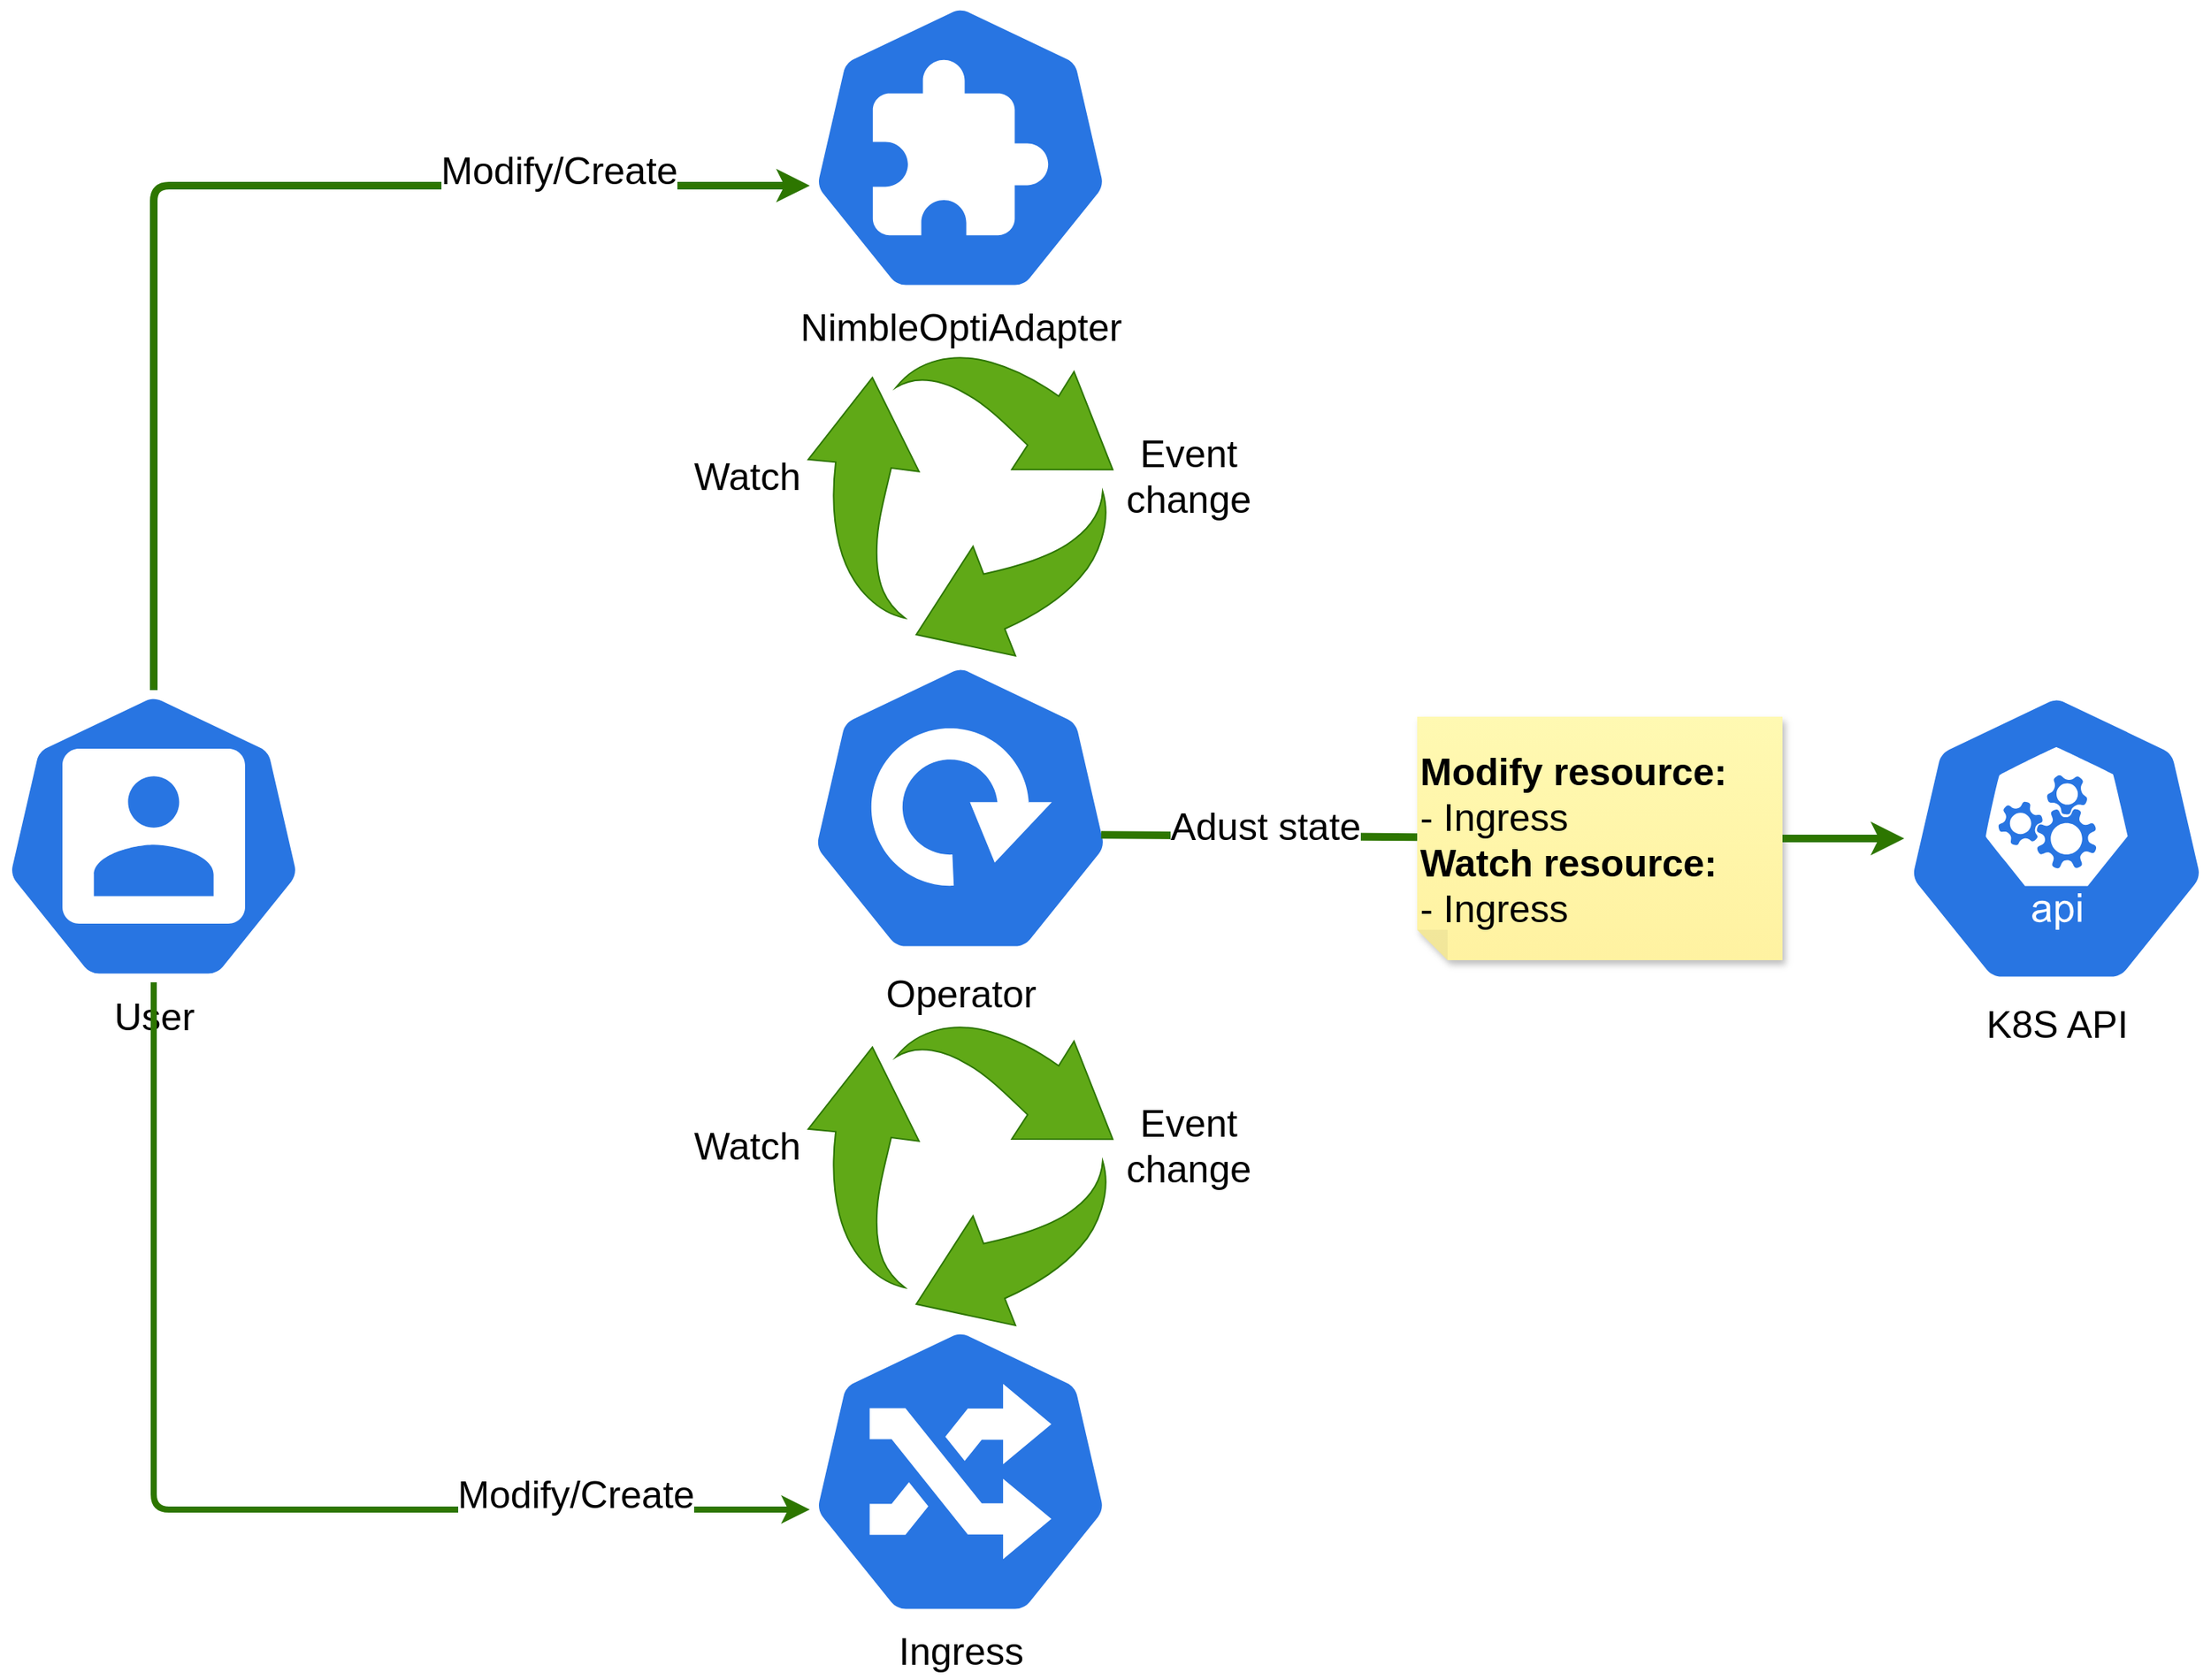 <mxfile>
    <diagram name="Description" id="_o2L3f9pjlHrbbuKHUoa">
        <mxGraphModel dx="4749" dy="2737" grid="1" gridSize="10" guides="1" tooltips="1" connect="1" arrows="1" fold="1" page="1" pageScale="1" pageWidth="1500" pageHeight="1000" math="0" shadow="0">
            <root>
                <mxCell id="XLajMpSWsyHqntTYuPn4-0"/>
                <mxCell id="XLajMpSWsyHqntTYuPn4-1" parent="XLajMpSWsyHqntTYuPn4-0"/>
                <mxCell id="148" value="" style="group" parent="XLajMpSWsyHqntTYuPn4-1" vertex="1" connectable="0">
                    <mxGeometry x="-2130" y="450" width="1450" height="1102" as="geometry"/>
                </mxCell>
                <mxCell id="XAfdNNE_iEMXnMVFnpb3-146" value="" style="group" parent="148" vertex="1" connectable="0">
                    <mxGeometry width="1280" height="1102" as="geometry"/>
                </mxCell>
                <mxCell id="112" value="&lt;font style=&quot;font-size: 25px;&quot;&gt;User&lt;/font&gt;" style="sketch=0;html=1;dashed=0;whitespace=wrap;fillColor=#2875E2;strokeColor=#ffffff;points=[[0.005,0.63,0],[0.1,0.2,0],[0.9,0.2,0],[0.5,0,0],[0.995,0.63,0],[0.72,0.99,0],[0.5,1,0],[0.28,0.99,0]];verticalLabelPosition=bottom;align=center;verticalAlign=top;shape=mxgraph.kubernetes.icon;prIcon=user;aspect=fixed;" parent="XAfdNNE_iEMXnMVFnpb3-146" vertex="1">
                    <mxGeometry y="452.5" width="200" height="192" as="geometry"/>
                </mxCell>
                <mxCell id="117" value="&lt;font style=&quot;font-size: 25px;&quot;&gt;Ingress&lt;/font&gt;" style="sketch=0;html=1;dashed=0;whitespace=wrap;fillColor=#2875E2;strokeColor=#ffffff;points=[[0.005,0.63,0],[0.1,0.2,0],[0.9,0.2,0],[0.5,0,0],[0.995,0.63,0],[0.72,0.99,0],[0.5,1,0],[0.28,0.99,0]];verticalLabelPosition=bottom;align=center;verticalAlign=top;shape=mxgraph.kubernetes.icon;prIcon=ing;aspect=fixed;" parent="XAfdNNE_iEMXnMVFnpb3-146" vertex="1">
                    <mxGeometry x="530" y="870" width="200" height="192" as="geometry"/>
                </mxCell>
                <mxCell id="119" style="edgeStyle=none;html=1;exitX=0.5;exitY=1;exitDx=0;exitDy=0;exitPerimeter=0;entryX=0.005;entryY=0.63;entryDx=0;entryDy=0;entryPerimeter=0;strokeWidth=4;fillColor=#60a917;strokeColor=#2D7600;" parent="XAfdNNE_iEMXnMVFnpb3-146" source="112" target="117" edge="1">
                    <mxGeometry relative="1" as="geometry">
                        <mxPoint x="520" y="930" as="targetPoint"/>
                        <Array as="points">
                            <mxPoint x="100" y="991"/>
                        </Array>
                    </mxGeometry>
                </mxCell>
                <mxCell id="146" value="Modify/Create" style="edgeLabel;html=1;align=center;verticalAlign=middle;resizable=0;points=[];fontSize=25;" parent="119" vertex="1" connectable="0">
                    <mxGeometry x="0.544" y="-2" relative="1" as="geometry">
                        <mxPoint x="23" y="-13" as="offset"/>
                    </mxGeometry>
                </mxCell>
                <mxCell id="114" value="&lt;font style=&quot;font-size: 25px;&quot;&gt;NimbleOptiAdapter&lt;/font&gt;" style="sketch=0;html=1;dashed=0;whitespace=wrap;fillColor=#2875E2;strokeColor=#ffffff;points=[[0.005,0.63,0],[0.1,0.2,0],[0.9,0.2,0],[0.5,0,0],[0.995,0.63,0],[0.72,0.99,0],[0.5,1,0],[0.28,0.99,0]];verticalLabelPosition=bottom;align=center;verticalAlign=top;shape=mxgraph.kubernetes.icon;prIcon=crd;aspect=fixed;" parent="XAfdNNE_iEMXnMVFnpb3-146" vertex="1">
                    <mxGeometry x="530" width="200" height="192" as="geometry"/>
                </mxCell>
                <mxCell id="118" style="edgeStyle=none;html=1;exitX=0.5;exitY=0;exitDx=0;exitDy=0;exitPerimeter=0;entryX=0.005;entryY=0.63;entryDx=0;entryDy=0;entryPerimeter=0;strokeWidth=5;fillColor=#60a917;strokeColor=#2D7600;" parent="XAfdNNE_iEMXnMVFnpb3-146" source="112" target="114" edge="1">
                    <mxGeometry relative="1" as="geometry">
                        <Array as="points">
                            <mxPoint x="100" y="121"/>
                        </Array>
                    </mxGeometry>
                </mxCell>
                <mxCell id="145" value="Modify/Create" style="edgeLabel;html=1;align=center;verticalAlign=middle;resizable=0;points=[];fontSize=25;" parent="118" vertex="1" connectable="0">
                    <mxGeometry x="0.567" y="-6" relative="1" as="geometry">
                        <mxPoint y="-17" as="offset"/>
                    </mxGeometry>
                </mxCell>
                <mxCell id="NBvpr_D0aVoR7GNxFSRe-146" value="Operator" style="sketch=0;html=1;dashed=0;whitespace=wrap;fillColor=#2875E2;strokeColor=#ffffff;points=[[0.005,0.63,0],[0.1,0.2,0],[0.9,0.2,0],[0.5,0,0],[0.995,0.63,0],[0.72,0.99,0],[0.5,1,0],[0.28,0.99,0]];verticalLabelPosition=bottom;align=center;verticalAlign=top;shape=mxgraph.kubernetes.icon;prIcon=deploy;fontSize=25;" parent="XAfdNNE_iEMXnMVFnpb3-146" vertex="1">
                    <mxGeometry x="530" y="430" width="200" height="200" as="geometry"/>
                </mxCell>
                <mxCell id="08bgFSkB_qkZkr6tdaVS-148" value="" style="edgeStyle=none;html=1;strokeWidth=5;fontSize=20;fillColor=#60a917;strokeColor=#2D7600;exitX=0.962;exitY=0.588;exitDx=0;exitDy=0;exitPerimeter=0;endArrow=none;" parent="XAfdNNE_iEMXnMVFnpb3-146" source="NBvpr_D0aVoR7GNxFSRe-146" target="08bgFSkB_qkZkr6tdaVS-147" edge="1">
                    <mxGeometry relative="1" as="geometry">
                        <mxPoint x="-1407.6" y="997.6" as="sourcePoint"/>
                        <mxPoint x="-1050" y="998.303" as="targetPoint"/>
                    </mxGeometry>
                </mxCell>
                <mxCell id="08bgFSkB_qkZkr6tdaVS-149" value="&lt;font style=&quot;font-size: 25px;&quot;&gt;Adust state&lt;/font&gt;" style="edgeLabel;html=1;align=center;verticalAlign=middle;resizable=0;points=[];fontSize=20;" parent="08bgFSkB_qkZkr6tdaVS-148" vertex="1" connectable="0">
                    <mxGeometry x="-0.139" y="4" relative="1" as="geometry">
                        <mxPoint x="18" y="-4" as="offset"/>
                    </mxGeometry>
                </mxCell>
                <mxCell id="08bgFSkB_qkZkr6tdaVS-147" value="&lt;b&gt;Modify resource:&lt;/b&gt;&lt;br&gt;- Ingress&lt;br&gt;&lt;b&gt;Watch resource:&lt;/b&gt;&lt;br&gt;- Ingress" style="shape=note;whiteSpace=wrap;html=1;backgroundOutline=1;fontColor=#000000;darkOpacity=0.05;fillColor=#FFF9B2;strokeColor=none;fillStyle=solid;direction=west;gradientDirection=north;gradientColor=#FFF2A1;shadow=1;size=20;pointerEvents=1;fontSize=25;align=left;" parent="XAfdNNE_iEMXnMVFnpb3-146" vertex="1">
                    <mxGeometry x="930" y="470" width="240" height="160" as="geometry"/>
                </mxCell>
                <mxCell id="08bgFSkB_qkZkr6tdaVS-153" value="" style="group" parent="XAfdNNE_iEMXnMVFnpb3-146" vertex="1" connectable="0">
                    <mxGeometry x="460" y="230" width="350" height="200" as="geometry"/>
                </mxCell>
                <mxCell id="142" value="" style="sketch=0;html=1;strokeColor=#2D7600;shadow=0;align=center;verticalAlign=top;fillColor=#60a917;shape=mxgraph.gcp2.arrow_cycle;fontColor=#ffffff;container=0;" parent="08bgFSkB_qkZkr6tdaVS-153" vertex="1">
                    <mxGeometry x="70" width="200" height="200" as="geometry"/>
                </mxCell>
                <mxCell id="143" value="&lt;font style=&quot;font-size: 25px;&quot;&gt;Event change&lt;/font&gt;" style="text;strokeColor=none;align=center;fillColor=none;html=1;verticalAlign=middle;whiteSpace=wrap;rounded=0;fontSize=20;container=0;" parent="08bgFSkB_qkZkr6tdaVS-153" vertex="1">
                    <mxGeometry x="290" y="66" width="60" height="30" as="geometry"/>
                </mxCell>
                <mxCell id="144" value="&lt;font style=&quot;font-size: 25px;&quot;&gt;Watch&lt;/font&gt;" style="text;strokeColor=none;align=center;fillColor=none;html=1;verticalAlign=middle;whiteSpace=wrap;rounded=0;fontSize=20;container=0;" parent="08bgFSkB_qkZkr6tdaVS-153" vertex="1">
                    <mxGeometry y="66" width="60" height="30" as="geometry"/>
                </mxCell>
                <mxCell id="08bgFSkB_qkZkr6tdaVS-154" value="" style="group" parent="XAfdNNE_iEMXnMVFnpb3-146" vertex="1" connectable="0">
                    <mxGeometry x="460" y="670" width="350" height="200" as="geometry"/>
                </mxCell>
                <mxCell id="131" value="" style="sketch=0;html=1;strokeColor=#2D7600;shadow=0;align=center;verticalAlign=top;fillColor=#60a917;shape=mxgraph.gcp2.arrow_cycle;fontColor=#ffffff;container=0;" parent="08bgFSkB_qkZkr6tdaVS-154" vertex="1">
                    <mxGeometry x="70" width="200" height="200" as="geometry"/>
                </mxCell>
                <mxCell id="133" value="&lt;font style=&quot;font-size: 25px;&quot;&gt;Event change&lt;/font&gt;" style="text;strokeColor=none;align=center;fillColor=none;html=1;verticalAlign=middle;whiteSpace=wrap;rounded=0;fontSize=20;container=0;" parent="08bgFSkB_qkZkr6tdaVS-154" vertex="1">
                    <mxGeometry x="290" y="66" width="60" height="30" as="geometry"/>
                </mxCell>
                <mxCell id="135" value="&lt;font style=&quot;font-size: 25px;&quot;&gt;Watch&lt;/font&gt;" style="text;strokeColor=none;align=center;fillColor=none;html=1;verticalAlign=middle;whiteSpace=wrap;rounded=0;fontSize=20;container=0;" parent="08bgFSkB_qkZkr6tdaVS-154" vertex="1">
                    <mxGeometry y="66" width="60" height="30" as="geometry"/>
                </mxCell>
                <mxCell id="115" value="&lt;font style=&quot;font-size: 25px;&quot;&gt;K8S API&lt;/font&gt;" style="sketch=0;html=1;dashed=0;whitespace=wrap;fillColor=#2875E2;strokeColor=#ffffff;points=[[0.005,0.63,0],[0.1,0.2,0],[0.9,0.2,0],[0.5,0,0],[0.995,0.63,0],[0.72,0.99,0],[0.5,1,0],[0.28,0.99,0]];verticalLabelPosition=bottom;align=center;verticalAlign=top;shape=mxgraph.kubernetes.icon;prIcon=api;" parent="148" vertex="1">
                    <mxGeometry x="1250" y="450" width="200" height="200" as="geometry"/>
                </mxCell>
                <mxCell id="137" value="" style="edgeStyle=none;html=1;strokeWidth=5;fontSize=20;fillColor=#60a917;strokeColor=#2D7600;exitX=0;exitY=0.5;exitDx=0;exitDy=0;exitPerimeter=0;startArrow=none;" parent="148" source="08bgFSkB_qkZkr6tdaVS-147" target="115" edge="1">
                    <mxGeometry relative="1" as="geometry">
                        <mxPoint x="730" y="548.5" as="sourcePoint"/>
                        <mxPoint x="860" y="548.5" as="targetPoint"/>
                    </mxGeometry>
                </mxCell>
            </root>
        </mxGraphModel>
    </diagram>
    <diagram name="Copy of Description" id="haG0jc73lLNSSZobCQfu">
        <mxGraphModel dx="4749" dy="2737" grid="1" gridSize="10" guides="1" tooltips="1" connect="1" arrows="1" fold="1" page="1" pageScale="1" pageWidth="1500" pageHeight="1000" math="0" shadow="0">
            <root>
                <mxCell id="4ndF_vWXKTqFUOwAZVbW-0"/>
                <mxCell id="4ndF_vWXKTqFUOwAZVbW-1" parent="4ndF_vWXKTqFUOwAZVbW-0"/>
                <mxCell id="4ndF_vWXKTqFUOwAZVbW-3" value="" style="group" parent="4ndF_vWXKTqFUOwAZVbW-1" vertex="1" connectable="0">
                    <mxGeometry x="-2130" y="450" width="1450" height="1102" as="geometry"/>
                </mxCell>
                <mxCell id="4ndF_vWXKTqFUOwAZVbW-4" value="" style="group" parent="4ndF_vWXKTqFUOwAZVbW-3" vertex="1" connectable="0">
                    <mxGeometry width="1280" height="1102" as="geometry"/>
                </mxCell>
                <mxCell id="4ndF_vWXKTqFUOwAZVbW-5" value="&lt;font style=&quot;font-size: 25px;&quot;&gt;User&lt;/font&gt;" style="sketch=0;html=1;dashed=0;whitespace=wrap;fillColor=#2875E2;strokeColor=#ffffff;points=[[0.005,0.63,0],[0.1,0.2,0],[0.9,0.2,0],[0.5,0,0],[0.995,0.63,0],[0.72,0.99,0],[0.5,1,0],[0.28,0.99,0]];verticalLabelPosition=bottom;align=center;verticalAlign=top;shape=mxgraph.kubernetes.icon;prIcon=user;aspect=fixed;" parent="4ndF_vWXKTqFUOwAZVbW-4" vertex="1">
                    <mxGeometry y="452.5" width="200" height="192" as="geometry"/>
                </mxCell>
                <mxCell id="4ndF_vWXKTqFUOwAZVbW-6" value="&lt;font style=&quot;font-size: 25px;&quot;&gt;Ingress&lt;/font&gt;" style="sketch=0;html=1;dashed=0;whitespace=wrap;fillColor=#2875E2;strokeColor=#ffffff;points=[[0.005,0.63,0],[0.1,0.2,0],[0.9,0.2,0],[0.5,0,0],[0.995,0.63,0],[0.72,0.99,0],[0.5,1,0],[0.28,0.99,0]];verticalLabelPosition=bottom;align=center;verticalAlign=top;shape=mxgraph.kubernetes.icon;prIcon=ing;aspect=fixed;" parent="4ndF_vWXKTqFUOwAZVbW-4" vertex="1">
                    <mxGeometry x="530" y="870" width="200" height="192" as="geometry"/>
                </mxCell>
                <mxCell id="4ndF_vWXKTqFUOwAZVbW-7" style="edgeStyle=none;html=1;exitX=0.5;exitY=1;exitDx=0;exitDy=0;exitPerimeter=0;entryX=0.005;entryY=0.63;entryDx=0;entryDy=0;entryPerimeter=0;strokeWidth=4;fillColor=#60a917;strokeColor=#2D7600;" parent="4ndF_vWXKTqFUOwAZVbW-4" source="4ndF_vWXKTqFUOwAZVbW-5" target="4ndF_vWXKTqFUOwAZVbW-6" edge="1">
                    <mxGeometry relative="1" as="geometry">
                        <mxPoint x="520" y="930" as="targetPoint"/>
                        <Array as="points">
                            <mxPoint x="100" y="991"/>
                        </Array>
                    </mxGeometry>
                </mxCell>
                <mxCell id="4ndF_vWXKTqFUOwAZVbW-8" value="Modify/Create" style="edgeLabel;html=1;align=center;verticalAlign=middle;resizable=0;points=[];fontSize=25;" parent="4ndF_vWXKTqFUOwAZVbW-7" vertex="1" connectable="0">
                    <mxGeometry x="0.544" y="-2" relative="1" as="geometry">
                        <mxPoint x="23" y="-13" as="offset"/>
                    </mxGeometry>
                </mxCell>
                <mxCell id="4ndF_vWXKTqFUOwAZVbW-9" value="&lt;font style=&quot;font-size: 25px;&quot;&gt;CRD&lt;/font&gt;" style="sketch=0;html=1;dashed=0;whitespace=wrap;fillColor=#2875E2;strokeColor=#ffffff;points=[[0.005,0.63,0],[0.1,0.2,0],[0.9,0.2,0],[0.5,0,0],[0.995,0.63,0],[0.72,0.99,0],[0.5,1,0],[0.28,0.99,0]];verticalLabelPosition=bottom;align=center;verticalAlign=top;shape=mxgraph.kubernetes.icon;prIcon=crd;aspect=fixed;" parent="4ndF_vWXKTqFUOwAZVbW-4" vertex="1">
                    <mxGeometry x="530" width="200" height="192" as="geometry"/>
                </mxCell>
                <mxCell id="4ndF_vWXKTqFUOwAZVbW-10" style="edgeStyle=none;html=1;exitX=0.5;exitY=0;exitDx=0;exitDy=0;exitPerimeter=0;entryX=0.005;entryY=0.63;entryDx=0;entryDy=0;entryPerimeter=0;strokeWidth=5;fillColor=#60a917;strokeColor=#2D7600;" parent="4ndF_vWXKTqFUOwAZVbW-4" source="4ndF_vWXKTqFUOwAZVbW-5" target="4ndF_vWXKTqFUOwAZVbW-9" edge="1">
                    <mxGeometry relative="1" as="geometry">
                        <Array as="points">
                            <mxPoint x="100" y="121"/>
                        </Array>
                    </mxGeometry>
                </mxCell>
                <mxCell id="4ndF_vWXKTqFUOwAZVbW-11" value="Modify/Create" style="edgeLabel;html=1;align=center;verticalAlign=middle;resizable=0;points=[];fontSize=25;" parent="4ndF_vWXKTqFUOwAZVbW-10" vertex="1" connectable="0">
                    <mxGeometry x="0.567" y="-6" relative="1" as="geometry">
                        <mxPoint y="-17" as="offset"/>
                    </mxGeometry>
                </mxCell>
                <mxCell id="4ndF_vWXKTqFUOwAZVbW-12" value="Operator" style="sketch=0;html=1;dashed=0;whitespace=wrap;fillColor=#2875E2;strokeColor=#ffffff;points=[[0.005,0.63,0],[0.1,0.2,0],[0.9,0.2,0],[0.5,0,0],[0.995,0.63,0],[0.72,0.99,0],[0.5,1,0],[0.28,0.99,0]];verticalLabelPosition=bottom;align=center;verticalAlign=top;shape=mxgraph.kubernetes.icon;prIcon=deploy;fontSize=25;" parent="4ndF_vWXKTqFUOwAZVbW-4" vertex="1">
                    <mxGeometry x="530" y="430" width="200" height="200" as="geometry"/>
                </mxCell>
                <mxCell id="4ndF_vWXKTqFUOwAZVbW-13" value="" style="edgeStyle=none;html=1;strokeWidth=5;fontSize=20;fillColor=#60a917;strokeColor=#2D7600;exitX=0.962;exitY=0.588;exitDx=0;exitDy=0;exitPerimeter=0;endArrow=none;" parent="4ndF_vWXKTqFUOwAZVbW-4" source="4ndF_vWXKTqFUOwAZVbW-12" target="4ndF_vWXKTqFUOwAZVbW-15" edge="1">
                    <mxGeometry relative="1" as="geometry">
                        <mxPoint x="-1407.6" y="997.6" as="sourcePoint"/>
                        <mxPoint x="-1050" y="998.303" as="targetPoint"/>
                    </mxGeometry>
                </mxCell>
                <mxCell id="4ndF_vWXKTqFUOwAZVbW-14" value="&lt;font style=&quot;font-size: 25px;&quot;&gt;Adust state&lt;/font&gt;" style="edgeLabel;html=1;align=center;verticalAlign=middle;resizable=0;points=[];fontSize=20;" parent="4ndF_vWXKTqFUOwAZVbW-13" vertex="1" connectable="0">
                    <mxGeometry x="-0.139" y="4" relative="1" as="geometry">
                        <mxPoint x="18" y="-4" as="offset"/>
                    </mxGeometry>
                </mxCell>
                <mxCell id="4ndF_vWXKTqFUOwAZVbW-15" value="&lt;b&gt;Modify resource:&lt;/b&gt;&lt;br&gt;- Ingress&lt;br&gt;&lt;b&gt;Watch resource:&lt;/b&gt;&lt;br&gt;- Ingress" style="shape=note;whiteSpace=wrap;html=1;backgroundOutline=1;fontColor=#000000;darkOpacity=0.05;fillColor=#FFF9B2;strokeColor=none;fillStyle=solid;direction=west;gradientDirection=north;gradientColor=#FFF2A1;shadow=1;size=20;pointerEvents=1;fontSize=25;align=left;" parent="4ndF_vWXKTqFUOwAZVbW-4" vertex="1">
                    <mxGeometry x="930" y="470" width="240" height="160" as="geometry"/>
                </mxCell>
                <mxCell id="4ndF_vWXKTqFUOwAZVbW-16" value="" style="group" parent="4ndF_vWXKTqFUOwAZVbW-4" vertex="1" connectable="0">
                    <mxGeometry x="460" y="230" width="350" height="200" as="geometry"/>
                </mxCell>
                <mxCell id="4ndF_vWXKTqFUOwAZVbW-17" value="" style="sketch=0;html=1;strokeColor=#2D7600;shadow=0;align=center;verticalAlign=top;fillColor=#60a917;shape=mxgraph.gcp2.arrow_cycle;fontColor=#ffffff;container=0;" parent="4ndF_vWXKTqFUOwAZVbW-16" vertex="1">
                    <mxGeometry x="70" width="200" height="200" as="geometry"/>
                </mxCell>
                <mxCell id="4ndF_vWXKTqFUOwAZVbW-18" value="&lt;font style=&quot;font-size: 25px;&quot;&gt;Event change&lt;/font&gt;" style="text;strokeColor=none;align=center;fillColor=none;html=1;verticalAlign=middle;whiteSpace=wrap;rounded=0;fontSize=20;container=0;" parent="4ndF_vWXKTqFUOwAZVbW-16" vertex="1">
                    <mxGeometry x="290" y="66" width="60" height="30" as="geometry"/>
                </mxCell>
                <mxCell id="4ndF_vWXKTqFUOwAZVbW-19" value="&lt;font style=&quot;font-size: 25px;&quot;&gt;Watch&lt;/font&gt;" style="text;strokeColor=none;align=center;fillColor=none;html=1;verticalAlign=middle;whiteSpace=wrap;rounded=0;fontSize=20;container=0;" parent="4ndF_vWXKTqFUOwAZVbW-16" vertex="1">
                    <mxGeometry y="66" width="60" height="30" as="geometry"/>
                </mxCell>
                <mxCell id="4ndF_vWXKTqFUOwAZVbW-20" value="" style="group" parent="4ndF_vWXKTqFUOwAZVbW-4" vertex="1" connectable="0">
                    <mxGeometry x="460" y="670" width="350" height="200" as="geometry"/>
                </mxCell>
                <mxCell id="4ndF_vWXKTqFUOwAZVbW-21" value="" style="sketch=0;html=1;strokeColor=#2D7600;shadow=0;align=center;verticalAlign=top;fillColor=#60a917;shape=mxgraph.gcp2.arrow_cycle;fontColor=#ffffff;container=0;" parent="4ndF_vWXKTqFUOwAZVbW-20" vertex="1">
                    <mxGeometry x="70" width="200" height="200" as="geometry"/>
                </mxCell>
                <mxCell id="4ndF_vWXKTqFUOwAZVbW-22" value="&lt;font style=&quot;font-size: 25px;&quot;&gt;Event change&lt;/font&gt;" style="text;strokeColor=none;align=center;fillColor=none;html=1;verticalAlign=middle;whiteSpace=wrap;rounded=0;fontSize=20;container=0;" parent="4ndF_vWXKTqFUOwAZVbW-20" vertex="1">
                    <mxGeometry x="290" y="66" width="60" height="30" as="geometry"/>
                </mxCell>
                <mxCell id="4ndF_vWXKTqFUOwAZVbW-23" value="&lt;font style=&quot;font-size: 25px;&quot;&gt;Watch&lt;/font&gt;" style="text;strokeColor=none;align=center;fillColor=none;html=1;verticalAlign=middle;whiteSpace=wrap;rounded=0;fontSize=20;container=0;" parent="4ndF_vWXKTqFUOwAZVbW-20" vertex="1">
                    <mxGeometry y="66" width="60" height="30" as="geometry"/>
                </mxCell>
                <mxCell id="4ndF_vWXKTqFUOwAZVbW-24" value="&lt;font style=&quot;font-size: 25px;&quot;&gt;K8S API&lt;/font&gt;" style="sketch=0;html=1;dashed=0;whitespace=wrap;fillColor=#2875E2;strokeColor=#ffffff;points=[[0.005,0.63,0],[0.1,0.2,0],[0.9,0.2,0],[0.5,0,0],[0.995,0.63,0],[0.72,0.99,0],[0.5,1,0],[0.28,0.99,0]];verticalLabelPosition=bottom;align=center;verticalAlign=top;shape=mxgraph.kubernetes.icon;prIcon=api;" parent="4ndF_vWXKTqFUOwAZVbW-3" vertex="1">
                    <mxGeometry x="1250" y="450" width="200" height="200" as="geometry"/>
                </mxCell>
                <mxCell id="4ndF_vWXKTqFUOwAZVbW-25" value="" style="edgeStyle=none;html=1;strokeWidth=5;fontSize=20;fillColor=#60a917;strokeColor=#2D7600;exitX=0;exitY=0.5;exitDx=0;exitDy=0;exitPerimeter=0;startArrow=none;" parent="4ndF_vWXKTqFUOwAZVbW-3" source="4ndF_vWXKTqFUOwAZVbW-15" target="4ndF_vWXKTqFUOwAZVbW-24" edge="1">
                    <mxGeometry relative="1" as="geometry">
                        <mxPoint x="730" y="548.5" as="sourcePoint"/>
                        <mxPoint x="860" y="548.5" as="targetPoint"/>
                    </mxGeometry>
                </mxCell>
                <mxCell id="6apvZShQdil9UfdfVGLR-0" value="" style="shape=image;verticalLabelPosition=bottom;labelBackgroundColor=default;verticalAlign=top;aspect=fixed;imageAspect=0;image=https://d33wubrfki0l68.cloudfront.net/58f123041ee28fd283183b7a9433f0515fea8d7e/e7b9d/static/graphic_what-are-kubernetes-operators.png;" vertex="1" parent="4ndF_vWXKTqFUOwAZVbW-1">
                    <mxGeometry x="-1760" y="1640" width="520" height="260" as="geometry"/>
                </mxCell>
            </root>
        </mxGraphModel>
    </diagram>
    <diagram name="main.go" id="44sS7Sk5tguPluANTg_r">
        <mxGraphModel dx="4070" dy="617" grid="1" gridSize="10" guides="1" tooltips="1" connect="1" arrows="1" fold="1" page="1" pageScale="1" pageWidth="1500" pageHeight="1000" math="0" shadow="0">
            <root>
                <mxCell id="cn9trxKBy41DH9-4OUM7-0"/>
                <mxCell id="cn9trxKBy41DH9-4OUM7-1" parent="cn9trxKBy41DH9-4OUM7-0"/>
                <mxCell id="cn9trxKBy41DH9-4OUM7-2" value="" style="group" parent="cn9trxKBy41DH9-4OUM7-1" vertex="1" connectable="0">
                    <mxGeometry x="180" y="160" width="3470" height="1677" as="geometry"/>
                </mxCell>
                <mxCell id="cn9trxKBy41DH9-4OUM7-3" value="" style="verticalLabelPosition=bottom;sketch=0;aspect=fixed;html=1;verticalAlign=top;strokeColor=none;align=center;outlineConnect=0;shape=mxgraph.citrix.web_server;hachureGap=4;jiggle=2;curveFitting=1;fontFamily=Architects Daughter;fontSource=https%3A%2F%2Ffonts.googleapis.com%2Fcss%3Ffamily%3DArchitects%2BDaughter;fontSize=20;" parent="cn9trxKBy41DH9-4OUM7-2" vertex="1">
                    <mxGeometry y="320" width="306.01" height="360" as="geometry"/>
                </mxCell>
                <mxCell id="cn9trxKBy41DH9-4OUM7-4" value="&lt;font style=&quot;font-size: 20px;&quot; color=&quot;#ffffff&quot;&gt;&lt;b&gt;API Server&lt;/b&gt;&lt;/font&gt;" style="sketch=0;points=[[0,0,0],[0.25,0,0],[0.5,0,0],[0.75,0,0],[1,0,0],[0,1,0],[0.25,1,0],[0.5,1,0],[0.75,1,0],[1,1,0],[0,0.25,0],[0,0.5,0],[0,0.75,0],[1,0.25,0],[1,0.5,0],[1,0.75,0]];outlineConnect=0;fontColor=#232F3E;gradientColor=#945DF2;gradientDirection=north;fillColor=#5A30B5;strokeColor=#ffffff;dashed=0;verticalLabelPosition=bottom;verticalAlign=top;align=center;html=1;fontSize=12;fontStyle=0;aspect=fixed;shape=mxgraph.aws4.resourceIcon;resIcon=mxgraph.aws4.api_gateway;direction=east;rotation=0;flipH=0;" parent="cn9trxKBy41DH9-4OUM7-2" vertex="1">
                    <mxGeometry x="1034" y="1281" width="396" height="396" as="geometry"/>
                </mxCell>
                <mxCell id="cn9trxKBy41DH9-4OUM7-5" value="&lt;h1&gt;&lt;font style=&quot;font-size: 20px;&quot;&gt;&lt;b&gt;Update master token&lt;/b&gt;&lt;/font&gt;&lt;/h1&gt;" style="aspect=fixed;html=1;points=[];align=center;image;fontSize=12;image=img/lib/azure2/storage/Storage_Sync_Services.svg;fontColor=#FFFFFF;" parent="cn9trxKBy41DH9-4OUM7-2" vertex="1">
                    <mxGeometry x="1080" y="318.34" width="400" height="333.33" as="geometry"/>
                </mxCell>
                <mxCell id="cn9trxKBy41DH9-4OUM7-6" value="" style="rhombus;whiteSpace=wrap;html=1;verticalAlign=bottom;fillColor=#60a917;strokeColor=#2D7600;fontColor=#ffffff;sketch=0;dashed=0;fontStyle=0;container=0;" parent="cn9trxKBy41DH9-4OUM7-2" vertex="1">
                    <mxGeometry x="2430" y="440" width="120" height="120" as="geometry"/>
                </mxCell>
                <mxCell id="cn9trxKBy41DH9-4OUM7-7" value="&lt;h1&gt;&lt;font style=&quot;font-size: 15px;&quot;&gt;GetMasterTokenController&lt;/font&gt;&lt;/h1&gt;" style="text;strokeColor=none;align=center;fillColor=none;html=1;verticalAlign=middle;whiteSpace=wrap;rounded=0;labelBackgroundColor=none;fontFamily=Helvetica;fontSize=5;fontColor=#FFFFFF;container=0;" parent="cn9trxKBy41DH9-4OUM7-2" vertex="1">
                    <mxGeometry x="2430" y="560" width="120" height="80" as="geometry"/>
                </mxCell>
                <mxCell id="cn9trxKBy41DH9-4OUM7-8" value="" style="edgeStyle=none;html=1;fontFamily=Helvetica;fontSize=8;fontColor=#FF0000;fillColor=#a20025;strokeColor=#6F0000;strokeWidth=4;exitX=0.5;exitY=0;exitDx=0;exitDy=0;entryX=0.5;entryY=1;entryDx=0;entryDy=0;" parent="cn9trxKBy41DH9-4OUM7-2" source="cn9trxKBy41DH9-4OUM7-15" edge="1">
                    <mxGeometry relative="1" as="geometry">
                        <mxPoint x="1870" y="720" as="sourcePoint"/>
                        <mxPoint x="3170" y="200" as="targetPoint"/>
                    </mxGeometry>
                </mxCell>
                <mxCell id="cn9trxKBy41DH9-4OUM7-9" value="" style="rhombus;whiteSpace=wrap;html=1;verticalAlign=bottom;fillColor=#60a917;strokeColor=#2D7600;fontColor=#ffffff;sketch=0;dashed=0;fontStyle=0;container=0;" parent="cn9trxKBy41DH9-4OUM7-2" vertex="1">
                    <mxGeometry x="1710" y="440" width="120" height="120" as="geometry"/>
                </mxCell>
                <mxCell id="cn9trxKBy41DH9-4OUM7-10" value="" style="edgeStyle=none;html=1;entryX=0;entryY=0.5;entryDx=0;entryDy=0;fillColor=#008a00;strokeColor=#005700;strokeWidth=4;" parent="cn9trxKBy41DH9-4OUM7-2" source="cn9trxKBy41DH9-4OUM7-5" target="cn9trxKBy41DH9-4OUM7-9" edge="1">
                    <mxGeometry relative="1" as="geometry">
                        <mxPoint x="1548" y="368.571" as="targetPoint"/>
                    </mxGeometry>
                </mxCell>
                <mxCell id="cn9trxKBy41DH9-4OUM7-11" value="&lt;h1&gt;&lt;font style=&quot;font-size: 15px;&quot;&gt;SyncMasterTokenController&lt;/font&gt;&lt;/h1&gt;" style="text;strokeColor=none;align=center;fillColor=none;html=1;verticalAlign=middle;whiteSpace=wrap;rounded=0;labelBackgroundColor=none;fontFamily=Helvetica;fontSize=5;fontColor=#FFFFFF;container=0;" parent="cn9trxKBy41DH9-4OUM7-2" vertex="1">
                    <mxGeometry x="1710" y="560" width="120" height="80" as="geometry"/>
                </mxCell>
                <mxCell id="cn9trxKBy41DH9-4OUM7-12" value="&lt;h3&gt;&lt;br&gt;&lt;/h3&gt;" style="triangle;whiteSpace=wrap;html=1;verticalAlign=bottom;fillColor=#60a917;strokeColor=#2D7600;fontColor=#ffffff;sketch=0;dashed=0;fontStyle=0;container=0;" parent="cn9trxKBy41DH9-4OUM7-2" vertex="1">
                    <mxGeometry x="2670" y="440" width="120" height="120" as="geometry"/>
                </mxCell>
                <mxCell id="cn9trxKBy41DH9-4OUM7-13" value="" style="edgeStyle=none;html=1;strokeWidth=4;fillColor=#008a00;strokeColor=#005700;" parent="cn9trxKBy41DH9-4OUM7-2" source="cn9trxKBy41DH9-4OUM7-6" target="cn9trxKBy41DH9-4OUM7-12" edge="1">
                    <mxGeometry relative="1" as="geometry">
                        <mxPoint x="2611.587" y="734.49" as="targetPoint"/>
                    </mxGeometry>
                </mxCell>
                <mxCell id="cn9trxKBy41DH9-4OUM7-14" value="&lt;h3&gt;&lt;span style=&quot;font-size: 15px;&quot;&gt;Section: 3 - store the master token and sleep for SLEEP_ON_SUCCESS&lt;/span&gt;&lt;br&gt;&lt;/h3&gt;" style="text;strokeColor=none;align=center;fillColor=none;html=1;verticalAlign=middle;whiteSpace=wrap;rounded=0;labelBackgroundColor=none;fontColor=#FFFFFF;container=0;" parent="cn9trxKBy41DH9-4OUM7-2" vertex="1">
                    <mxGeometry x="2670" y="560" width="120" height="80" as="geometry"/>
                </mxCell>
                <mxCell id="cn9trxKBy41DH9-4OUM7-15" value="" style="rhombus;whiteSpace=wrap;html=1;verticalAlign=bottom;fillColor=#60a917;strokeColor=#2D7600;fontColor=#ffffff;sketch=0;dashed=0;fontStyle=0;container=0;" parent="cn9trxKBy41DH9-4OUM7-2" vertex="1">
                    <mxGeometry x="3110" y="440" width="120" height="120" as="geometry"/>
                </mxCell>
                <mxCell id="cn9trxKBy41DH9-4OUM7-16" value="&lt;h1&gt;&lt;font style=&quot;font-size: 15px;&quot;&gt;GetMasterTokenFromRefreshController&lt;/font&gt;&lt;/h1&gt;" style="text;strokeColor=none;align=center;fillColor=none;html=1;verticalAlign=middle;whiteSpace=wrap;rounded=0;labelBackgroundColor=none;fontFamily=Helvetica;fontSize=5;fontColor=#FFFFFF;container=0;" parent="cn9trxKBy41DH9-4OUM7-2" vertex="1">
                    <mxGeometry x="3110" y="560" width="120" height="80" as="geometry"/>
                </mxCell>
                <mxCell id="cn9trxKBy41DH9-4OUM7-17" value="" style="group" parent="cn9trxKBy41DH9-4OUM7-2" vertex="1" connectable="0">
                    <mxGeometry x="1950" y="440" width="120" height="200" as="geometry"/>
                </mxCell>
                <mxCell id="cn9trxKBy41DH9-4OUM7-18" value="&lt;h3&gt;&lt;br&gt;&lt;/h3&gt;" style="triangle;whiteSpace=wrap;html=1;verticalAlign=bottom;fillColor=#60a917;strokeColor=#2D7600;fontColor=#ffffff;sketch=0;dashed=0;fontStyle=0;container=0;" parent="cn9trxKBy41DH9-4OUM7-17" vertex="1">
                    <mxGeometry width="120" height="120" as="geometry"/>
                </mxCell>
                <mxCell id="cn9trxKBy41DH9-4OUM7-19" value="&lt;h3&gt;&lt;font style=&quot;font-size: 15px;&quot;&gt;Section: 1 - keycloak - initialize http session&lt;/font&gt;&lt;/h3&gt;" style="text;strokeColor=none;align=center;fillColor=none;html=1;verticalAlign=middle;whiteSpace=wrap;rounded=0;labelBackgroundColor=none;fontColor=#FFFFFF;container=0;" parent="cn9trxKBy41DH9-4OUM7-17" vertex="1">
                    <mxGeometry y="120" width="120" height="80" as="geometry"/>
                </mxCell>
                <mxCell id="cn9trxKBy41DH9-4OUM7-20" value="" style="edgeStyle=none;html=1;entryX=0;entryY=0.5;entryDx=0;entryDy=0;fillColor=#008a00;strokeColor=#005700;strokeWidth=4;" parent="cn9trxKBy41DH9-4OUM7-2" source="cn9trxKBy41DH9-4OUM7-9" target="cn9trxKBy41DH9-4OUM7-18" edge="1">
                    <mxGeometry relative="1" as="geometry">
                        <mxPoint x="1892.727" y="671.818" as="targetPoint"/>
                    </mxGeometry>
                </mxCell>
                <mxCell id="cn9trxKBy41DH9-4OUM7-21" value="" style="group" parent="cn9trxKBy41DH9-4OUM7-2" vertex="1" connectable="0">
                    <mxGeometry x="2190" y="440" width="120" height="200" as="geometry"/>
                </mxCell>
                <mxCell id="cn9trxKBy41DH9-4OUM7-22" value="&lt;h3&gt;&lt;br&gt;&lt;/h3&gt;" style="triangle;whiteSpace=wrap;html=1;verticalAlign=bottom;fillColor=#60a917;strokeColor=#2D7600;fontColor=#ffffff;sketch=0;dashed=0;fontStyle=0;container=0;" parent="cn9trxKBy41DH9-4OUM7-21" vertex="1">
                    <mxGeometry width="120" height="120" as="geometry"/>
                </mxCell>
                <mxCell id="cn9trxKBy41DH9-4OUM7-23" value="&lt;h3&gt;&lt;font style=&quot;font-size: 15px;&quot;&gt;Section: 2 - get and store master token for the first time or after an error&lt;/font&gt;&lt;/h3&gt;" style="text;strokeColor=none;align=center;fillColor=none;html=1;verticalAlign=middle;whiteSpace=wrap;rounded=0;labelBackgroundColor=none;fontColor=#FFFFFF;container=0;" parent="cn9trxKBy41DH9-4OUM7-21" vertex="1">
                    <mxGeometry y="120" width="120" height="80" as="geometry"/>
                </mxCell>
                <mxCell id="cn9trxKBy41DH9-4OUM7-24" value="" style="edgeStyle=none;jumpSize=20;html=1;strokeWidth=4;fontFamily=Helvetica;fontSize=15;fontColor=#FF0000;fillColor=#008a00;strokeColor=#005700;entryX=0;entryY=0.5;entryDx=0;entryDy=0;" parent="cn9trxKBy41DH9-4OUM7-2" source="cn9trxKBy41DH9-4OUM7-18" target="cn9trxKBy41DH9-4OUM7-22" edge="1">
                    <mxGeometry relative="1" as="geometry">
                        <mxPoint x="1430" y="501" as="targetPoint"/>
                    </mxGeometry>
                </mxCell>
                <mxCell id="cn9trxKBy41DH9-4OUM7-25" value="" style="group" parent="cn9trxKBy41DH9-4OUM7-2" vertex="1" connectable="0">
                    <mxGeometry x="2910" y="440" width="120" height="200" as="geometry"/>
                </mxCell>
                <mxCell id="cn9trxKBy41DH9-4OUM7-26" value="&lt;h3&gt;&lt;br&gt;&lt;/h3&gt;" style="triangle;whiteSpace=wrap;html=1;verticalAlign=bottom;fillColor=#60a917;strokeColor=#2D7600;fontColor=#ffffff;sketch=0;dashed=0;fontStyle=0;container=0;" parent="cn9trxKBy41DH9-4OUM7-25" vertex="1">
                    <mxGeometry width="120" height="120" as="geometry"/>
                </mxCell>
                <mxCell id="cn9trxKBy41DH9-4OUM7-27" value="&lt;h3&gt;&lt;font style=&quot;font-size: 15px;&quot;&gt;Section: 4 - next token update will be with the refresh token and update master token&lt;/font&gt;&lt;/h3&gt;" style="text;strokeColor=none;align=center;fillColor=none;html=1;verticalAlign=middle;whiteSpace=wrap;rounded=0;labelBackgroundColor=none;fontColor=#FFFFFF;container=0;" parent="cn9trxKBy41DH9-4OUM7-25" vertex="1">
                    <mxGeometry y="120" width="120" height="80" as="geometry"/>
                </mxCell>
                <mxCell id="cn9trxKBy41DH9-4OUM7-28" value="" style="edgeStyle=none;html=1;strokeWidth=4;entryX=0;entryY=0.5;entryDx=0;entryDy=0;fillColor=#008a00;strokeColor=#005700;" parent="cn9trxKBy41DH9-4OUM7-2" source="cn9trxKBy41DH9-4OUM7-12" target="cn9trxKBy41DH9-4OUM7-26" edge="1">
                    <mxGeometry relative="1" as="geometry">
                        <mxPoint x="2893.636" y="800" as="targetPoint"/>
                    </mxGeometry>
                </mxCell>
                <mxCell id="cn9trxKBy41DH9-4OUM7-29" value="" style="edgeStyle=none;html=1;fontFamily=Helvetica;fontSize=5;fontColor=#FFFFFF;fillColor=#008a00;strokeColor=#005700;strokeWidth=4;" parent="cn9trxKBy41DH9-4OUM7-2" source="cn9trxKBy41DH9-4OUM7-26" target="cn9trxKBy41DH9-4OUM7-15" edge="1">
                    <mxGeometry relative="1" as="geometry"/>
                </mxCell>
                <mxCell id="cn9trxKBy41DH9-4OUM7-30" value="" style="edgeStyle=none;html=1;entryX=0.5;entryY=0;entryDx=0;entryDy=0;fillColor=#a20025;strokeColor=#6F0000;strokeWidth=3;" parent="cn9trxKBy41DH9-4OUM7-2" source="cn9trxKBy41DH9-4OUM7-32" target="cn9trxKBy41DH9-4OUM7-22" edge="1">
                    <mxGeometry relative="1" as="geometry">
                        <mxPoint x="2200" y="140" as="targetPoint"/>
                        <Array as="points">
                            <mxPoint x="2250" y="140"/>
                        </Array>
                    </mxGeometry>
                </mxCell>
                <mxCell id="cn9trxKBy41DH9-4OUM7-31" value="" style="group" parent="cn9trxKBy41DH9-4OUM7-2" vertex="1" connectable="0">
                    <mxGeometry x="2760" y="80" width="120" height="200" as="geometry"/>
                </mxCell>
                <mxCell id="cn9trxKBy41DH9-4OUM7-32" value="&lt;h3&gt;&lt;br&gt;&lt;/h3&gt;" style="triangle;whiteSpace=wrap;html=1;verticalAlign=bottom;fillColor=#a20025;strokeColor=#6F0000;fontColor=#ffffff;sketch=0;dashed=0;fontStyle=0;container=0;direction=west;" parent="cn9trxKBy41DH9-4OUM7-31" vertex="1">
                    <mxGeometry width="120" height="120" as="geometry"/>
                </mxCell>
                <mxCell id="cn9trxKBy41DH9-4OUM7-33" value="&lt;h3&gt;&lt;font style=&quot;font-size: 15px;&quot;&gt;Section: 4.1 - on failure - sleeo SLEEP_ON_FAILED and return to Section 2&lt;/font&gt;&lt;/h3&gt;" style="text;strokeColor=none;align=center;fillColor=none;html=1;verticalAlign=middle;whiteSpace=wrap;rounded=0;labelBackgroundColor=none;fontColor=#FFFFFF;container=0;" parent="cn9trxKBy41DH9-4OUM7-31" vertex="1">
                    <mxGeometry y="120" width="120" height="80" as="geometry"/>
                </mxCell>
                <mxCell id="cn9trxKBy41DH9-4OUM7-34" value="" style="group" parent="cn9trxKBy41DH9-4OUM7-2" vertex="1" connectable="0">
                    <mxGeometry x="3090" width="160" height="200" as="geometry"/>
                </mxCell>
                <mxCell id="cn9trxKBy41DH9-4OUM7-35" value="application/json" style="html=1;fillColor=none;strokeColor=none;fontSize=11;align=left;fontColor=#596780;whiteSpace=wrap;sketch=1;hachureGap=4;pointerEvents=0;fontFamily=Architects Daughter;fontSource=https%3A%2F%2Ffonts.googleapis.com%2Fcss%3Ffamily%3DArchitects%2BDaughter;labelBackgroundColor=none;container=0;" parent="cn9trxKBy41DH9-4OUM7-34" vertex="1">
                    <mxGeometry width="160" height="40" as="geometry"/>
                </mxCell>
                <mxCell id="cn9trxKBy41DH9-4OUM7-36" value="&lt;h1 style=&quot;font-family: Helvetica;&quot;&gt;&lt;font style=&quot;font-size: 15px;&quot;&gt;GetMasterTokenFromRefreshController&lt;/font&gt;&lt;/h1&gt;" style="rounded=1;arcSize=9;fillColor=#d80073;strokeColor=#A50040;html=1;strokeWidth=2;spacingLeft=5;fontColor=#ffffff;align=center;sketch=1;hachureGap=4;pointerEvents=0;fontFamily=Architects Daughter;fontSource=https%3A%2F%2Ffonts.googleapis.com%2Fcss%3Ffamily%3DArchitects%2BDaughter;fontSize=20;labelBackgroundColor=none;container=0;" parent="cn9trxKBy41DH9-4OUM7-34" vertex="1">
                    <mxGeometry y="40" width="160" height="40" as="geometry"/>
                </mxCell>
                <mxCell id="cn9trxKBy41DH9-4OUM7-37" value="" style="rounded=1;fillColor=#ffffff;strokeColor=#DFE1E5;shadow=1;arcSize=1;fontSize=12;fontColor=#596780;align=center;html=1;verticalAlign=top;spacingTop=5;sketch=1;hachureGap=4;pointerEvents=0;fontFamily=Architects Daughter;fontSource=https%3A%2F%2Ffonts.googleapis.com%2Fcss%3Ffamily%3DArchitects%2BDaughter;labelBackgroundColor=none;container=0;" parent="cn9trxKBy41DH9-4OUM7-34" vertex="1">
                    <mxGeometry y="80" width="160" height="120" as="geometry"/>
                </mxCell>
                <mxCell id="cn9trxKBy41DH9-4OUM7-38" value="" style="edgeStyle=none;html=1;entryX=0;entryY=0.5;entryDx=0;entryDy=0;exitX=-0.013;exitY=0.504;exitDx=0;exitDy=0;exitPerimeter=0;fillColor=#a20025;strokeColor=#6F0000;strokeWidth=4;" parent="cn9trxKBy41DH9-4OUM7-2" source="cn9trxKBy41DH9-4OUM7-37" target="cn9trxKBy41DH9-4OUM7-32" edge="1">
                    <mxGeometry relative="1" as="geometry">
                        <mxPoint x="2930" y="46.429" as="targetPoint"/>
                    </mxGeometry>
                </mxCell>
                <mxCell id="cn9trxKBy41DH9-4OUM7-39" value="" style="group" parent="cn9trxKBy41DH9-4OUM7-2" vertex="1" connectable="0">
                    <mxGeometry x="2190" y="800" width="120" height="200" as="geometry"/>
                </mxCell>
                <mxCell id="cn9trxKBy41DH9-4OUM7-40" value="&lt;h3&gt;&lt;br&gt;&lt;/h3&gt;" style="triangle;whiteSpace=wrap;html=1;verticalAlign=bottom;fillColor=#a20025;strokeColor=#6F0000;fontColor=#ffffff;sketch=0;dashed=0;fontStyle=0;container=0;direction=west;" parent="cn9trxKBy41DH9-4OUM7-39" vertex="1">
                    <mxGeometry width="120" height="120" as="geometry"/>
                </mxCell>
                <mxCell id="cn9trxKBy41DH9-4OUM7-41" value="&lt;h3&gt;&lt;font style=&quot;font-size: 15px;&quot;&gt;Section: 2.1 - on failure - sleep SLEEP_ON_FAILED and return to Section 2&lt;/font&gt;&lt;/h3&gt;" style="text;strokeColor=none;align=center;fillColor=none;html=1;verticalAlign=middle;whiteSpace=wrap;rounded=0;labelBackgroundColor=none;fontColor=#FFFFFF;container=0;" parent="cn9trxKBy41DH9-4OUM7-39" vertex="1">
                    <mxGeometry y="120" width="120" height="80" as="geometry"/>
                </mxCell>
                <mxCell id="cn9trxKBy41DH9-4OUM7-42" value="" style="group" parent="cn9trxKBy41DH9-4OUM7-2" vertex="1" connectable="0">
                    <mxGeometry x="2410" y="760" width="160" height="200" as="geometry"/>
                </mxCell>
                <mxCell id="cn9trxKBy41DH9-4OUM7-43" value="application/json" style="html=1;fillColor=none;strokeColor=none;fontSize=11;align=left;fontColor=#596780;whiteSpace=wrap;sketch=1;hachureGap=4;pointerEvents=0;fontFamily=Architects Daughter;fontSource=https%3A%2F%2Ffonts.googleapis.com%2Fcss%3Ffamily%3DArchitects%2BDaughter;labelBackgroundColor=none;container=0;" parent="cn9trxKBy41DH9-4OUM7-42" vertex="1">
                    <mxGeometry width="160" height="40" as="geometry"/>
                </mxCell>
                <mxCell id="cn9trxKBy41DH9-4OUM7-44" value="&lt;h1 style=&quot;font-family: Helvetica;&quot;&gt;&lt;font style=&quot;font-size: 15px;&quot;&gt;GetMasterTokenController&lt;/font&gt;&lt;/h1&gt;" style="rounded=1;arcSize=9;fillColor=#d80073;strokeColor=#A50040;html=1;strokeWidth=2;spacingLeft=5;fontColor=#ffffff;align=center;sketch=1;hachureGap=4;pointerEvents=0;fontFamily=Architects Daughter;fontSource=https%3A%2F%2Ffonts.googleapis.com%2Fcss%3Ffamily%3DArchitects%2BDaughter;fontSize=20;labelBackgroundColor=none;container=0;" parent="cn9trxKBy41DH9-4OUM7-42" vertex="1">
                    <mxGeometry y="40" width="160" height="40" as="geometry"/>
                </mxCell>
                <mxCell id="cn9trxKBy41DH9-4OUM7-45" value="" style="rounded=1;fillColor=#ffffff;strokeColor=#DFE1E5;shadow=1;arcSize=1;fontSize=12;fontColor=#596780;align=center;html=1;verticalAlign=top;spacingTop=5;sketch=1;hachureGap=4;pointerEvents=0;fontFamily=Architects Daughter;fontSource=https%3A%2F%2Ffonts.googleapis.com%2Fcss%3Ffamily%3DArchitects%2BDaughter;labelBackgroundColor=none;container=0;" parent="cn9trxKBy41DH9-4OUM7-42" vertex="1">
                    <mxGeometry y="80" width="160" height="120" as="geometry"/>
                </mxCell>
                <mxCell id="cn9trxKBy41DH9-4OUM7-46" value="" style="edgeStyle=none;html=1;entryX=0;entryY=0.5;entryDx=0;entryDy=0;exitX=0.011;exitY=0.169;exitDx=0;exitDy=0;exitPerimeter=0;fillColor=#a20025;strokeColor=#6F0000;strokeWidth=4;" parent="cn9trxKBy41DH9-4OUM7-2" source="cn9trxKBy41DH9-4OUM7-45" target="cn9trxKBy41DH9-4OUM7-40" edge="1">
                    <mxGeometry relative="1" as="geometry">
                        <mxPoint x="2250" y="806.429" as="targetPoint"/>
                        <Array as="points">
                            <mxPoint x="2360" y="860"/>
                        </Array>
                    </mxGeometry>
                </mxCell>
                <mxCell id="cn9trxKBy41DH9-4OUM7-47" value="" style="edgeStyle=none;html=1;strokeWidth=4;entryX=0.5;entryY=0;entryDx=0;entryDy=0;fillColor=#a20025;strokeColor=#6F0000;" parent="cn9trxKBy41DH9-4OUM7-2" source="cn9trxKBy41DH9-4OUM7-6" target="cn9trxKBy41DH9-4OUM7-44" edge="1">
                    <mxGeometry relative="1" as="geometry">
                        <mxPoint x="2324.783" y="734.783" as="targetPoint"/>
                    </mxGeometry>
                </mxCell>
                <mxCell id="cn9trxKBy41DH9-4OUM7-48" value="" style="edgeStyle=none;html=1;strokeWidth=4;entryX=0;entryY=0.5;entryDx=0;entryDy=0;fillColor=#008a00;strokeColor=#005700;" parent="cn9trxKBy41DH9-4OUM7-2" source="cn9trxKBy41DH9-4OUM7-22" target="cn9trxKBy41DH9-4OUM7-6" edge="1">
                    <mxGeometry relative="1" as="geometry">
                        <mxPoint x="2410" y="376.364" as="targetPoint"/>
                    </mxGeometry>
                </mxCell>
                <mxCell id="cn9trxKBy41DH9-4OUM7-49" value="" style="edgeStyle=none;html=1;strokeWidth=4;fillColor=#a20025;strokeColor=#6F0000;" parent="cn9trxKBy41DH9-4OUM7-2" source="cn9trxKBy41DH9-4OUM7-40" target="cn9trxKBy41DH9-4OUM7-22" edge="1">
                    <mxGeometry relative="1" as="geometry">
                        <mxPoint x="2250" y="690.0" as="targetPoint"/>
                    </mxGeometry>
                </mxCell>
                <mxCell id="cn9trxKBy41DH9-4OUM7-50" value="" style="group" parent="cn9trxKBy41DH9-4OUM7-2" vertex="1" connectable="0">
                    <mxGeometry x="3350" y="440" width="120" height="200" as="geometry"/>
                </mxCell>
                <mxCell id="cn9trxKBy41DH9-4OUM7-51" value="&lt;h3&gt;&lt;br&gt;&lt;/h3&gt;" style="triangle;whiteSpace=wrap;html=1;verticalAlign=bottom;fillColor=#60a917;strokeColor=#2D7600;fontColor=#ffffff;sketch=0;dashed=0;fontStyle=0;container=0;" parent="cn9trxKBy41DH9-4OUM7-50" vertex="1">
                    <mxGeometry width="120" height="120" as="geometry"/>
                </mxCell>
                <mxCell id="cn9trxKBy41DH9-4OUM7-52" value="&lt;h3&gt;&lt;font style=&quot;font-size: 15px;&quot;&gt;Section: 4.2 - on success - update the token and return to Section 4&lt;/font&gt;&lt;/h3&gt;" style="text;strokeColor=none;align=center;fillColor=none;html=1;verticalAlign=middle;whiteSpace=wrap;rounded=0;labelBackgroundColor=none;fontColor=#FFFFFF;container=0;" parent="cn9trxKBy41DH9-4OUM7-50" vertex="1">
                    <mxGeometry y="120" width="120" height="80" as="geometry"/>
                </mxCell>
                <mxCell id="cn9trxKBy41DH9-4OUM7-53" value="" style="edgeStyle=none;html=1;strokeWidth=4;fillColor=#008a00;strokeColor=#005700;" parent="cn9trxKBy41DH9-4OUM7-2" source="cn9trxKBy41DH9-4OUM7-15" target="cn9trxKBy41DH9-4OUM7-51" edge="1">
                    <mxGeometry relative="1" as="geometry">
                        <mxPoint x="3360.402" y="326.907" as="targetPoint"/>
                    </mxGeometry>
                </mxCell>
                <mxCell id="cn9trxKBy41DH9-4OUM7-54" value="" style="edgeStyle=none;html=1;strokeWidth=4;entryX=0.5;entryY=0;entryDx=0;entryDy=0;fillColor=#008a00;strokeColor=#005700;startArrow=none;exitX=0.13;exitY=0.497;exitDx=0;exitDy=0;exitPerimeter=0;" parent="cn9trxKBy41DH9-4OUM7-2" source="cn9trxKBy41DH9-4OUM7-56" target="cn9trxKBy41DH9-4OUM7-26" edge="1">
                    <mxGeometry relative="1" as="geometry">
                        <mxPoint x="3410" y="330" as="targetPoint"/>
                        <Array as="points">
                            <mxPoint x="2970" y="320"/>
                        </Array>
                    </mxGeometry>
                </mxCell>
                <mxCell id="cn9trxKBy41DH9-4OUM7-55" value="" style="edgeStyle=none;html=1;strokeWidth=4;entryX=0.95;entryY=0.5;entryDx=0;entryDy=0;fillColor=#008a00;strokeColor=#005700;endArrow=none;entryPerimeter=0;" parent="cn9trxKBy41DH9-4OUM7-2" source="cn9trxKBy41DH9-4OUM7-51" target="cn9trxKBy41DH9-4OUM7-56" edge="1">
                    <mxGeometry relative="1" as="geometry">
                        <mxPoint x="3410" y="470" as="sourcePoint"/>
                        <mxPoint x="2970" y="470" as="targetPoint"/>
                        <Array as="points">
                            <mxPoint x="3410" y="320"/>
                        </Array>
                    </mxGeometry>
                </mxCell>
                <mxCell id="cn9trxKBy41DH9-4OUM7-56" value="" style="sketch=0;html=1;aspect=fixed;strokeColor=#2D7600;shadow=0;align=center;verticalAlign=top;fillColor=#60a917;shape=mxgraph.gcp2.arrow_cycle;fontColor=#ffffff;" parent="cn9trxKBy41DH9-4OUM7-2" vertex="1">
                    <mxGeometry x="2990" y="280" width="84.21" height="80" as="geometry"/>
                </mxCell>
                <mxCell id="cn9trxKBy41DH9-4OUM7-57" value="" style="sketch=0;html=1;aspect=fixed;strokeColor=#6F0000;shadow=0;align=center;verticalAlign=top;fillColor=#a20025;shape=mxgraph.gcp2.arrow_cycle;fontColor=#ffffff;" parent="cn9trxKBy41DH9-4OUM7-2" vertex="1">
                    <mxGeometry x="2207.9" y="679.5" width="84.74" height="80.5" as="geometry"/>
                </mxCell>
                <mxCell id="cn9trxKBy41DH9-4OUM7-58" value="" style="sketch=0;html=1;aspect=fixed;strokeColor=#6F0000;shadow=0;align=center;verticalAlign=top;fillColor=#a20025;shape=mxgraph.gcp2.arrow_cycle;fontColor=#ffffff;" parent="cn9trxKBy41DH9-4OUM7-2" vertex="1">
                    <mxGeometry x="2207.9" y="280" width="84.21" height="80" as="geometry"/>
                </mxCell>
                <mxCell id="cn9trxKBy41DH9-4OUM7-59" value="" style="edgeStyle=none;jumpSize=20;html=1;strokeWidth=4;fontFamily=Helvetica;fontSize=15;fontColor=#FF0000;fillColor=#008a00;strokeColor=#005700;entryX=-0.001;entryY=0.506;entryDx=0;entryDy=0;exitX=1;exitY=0.5;exitDx=0;exitDy=0;entryPerimeter=0;exitPerimeter=0;" parent="cn9trxKBy41DH9-4OUM7-2" source="cn9trxKBy41DH9-4OUM7-77" target="cn9trxKBy41DH9-4OUM7-5" edge="1">
                    <mxGeometry relative="1" as="geometry">
                        <mxPoint x="1230" y="940" as="targetPoint"/>
                        <Array as="points"/>
                    </mxGeometry>
                </mxCell>
                <mxCell id="cn9trxKBy41DH9-4OUM7-60" value="1" style="edgeLabel;html=1;align=center;verticalAlign=middle;resizable=0;points=[];" parent="cn9trxKBy41DH9-4OUM7-59" vertex="1" connectable="0">
                    <mxGeometry x="-0.26" y="-3" relative="1" as="geometry">
                        <mxPoint as="offset"/>
                    </mxGeometry>
                </mxCell>
                <mxCell id="cn9trxKBy41DH9-4OUM7-61" value="Text" style="edgeLabel;html=1;align=center;verticalAlign=middle;resizable=0;points=[];" parent="cn9trxKBy41DH9-4OUM7-59" vertex="1" connectable="0">
                    <mxGeometry x="0.384" y="23" relative="1" as="geometry">
                        <mxPoint as="offset"/>
                    </mxGeometry>
                </mxCell>
                <mxCell id="cn9trxKBy41DH9-4OUM7-62" value="" style="group" parent="cn9trxKBy41DH9-4OUM7-2" vertex="1" connectable="0">
                    <mxGeometry x="670" y="880" width="120" height="200" as="geometry"/>
                </mxCell>
                <mxCell id="cn9trxKBy41DH9-4OUM7-63" value="&lt;h3&gt;&lt;br&gt;&lt;/h3&gt;" style="triangle;whiteSpace=wrap;html=1;verticalAlign=bottom;fillColor=#60a917;strokeColor=#2D7600;fontColor=#ffffff;sketch=0;dashed=0;fontStyle=0;container=0;" parent="cn9trxKBy41DH9-4OUM7-62" vertex="1">
                    <mxGeometry width="120" height="120" as="geometry"/>
                </mxCell>
                <mxCell id="cn9trxKBy41DH9-4OUM7-64" value="&lt;h3&gt;&lt;font style=&quot;font-size: 15px;&quot;&gt;Section: 1 - create the database collections if they are not created and initialize other vers&lt;/font&gt;&lt;/h3&gt;" style="text;strokeColor=none;align=center;fillColor=none;html=1;verticalAlign=middle;whiteSpace=wrap;rounded=0;labelBackgroundColor=none;fontColor=#FFFFFF;container=0;" parent="cn9trxKBy41DH9-4OUM7-62" vertex="1">
                    <mxGeometry y="120" width="120" height="80" as="geometry"/>
                </mxCell>
                <mxCell id="cn9trxKBy41DH9-4OUM7-65" value="" style="group" parent="cn9trxKBy41DH9-4OUM7-2" vertex="1" connectable="0">
                    <mxGeometry x="430" y="880" width="120" height="200" as="geometry"/>
                </mxCell>
                <mxCell id="cn9trxKBy41DH9-4OUM7-66" value="&lt;h3&gt;&lt;br&gt;&lt;/h3&gt;" style="triangle;whiteSpace=wrap;html=1;verticalAlign=bottom;fillColor=#60a917;strokeColor=#2D7600;fontColor=#ffffff;sketch=0;dashed=0;fontStyle=0;container=0;" parent="cn9trxKBy41DH9-4OUM7-65" vertex="1">
                    <mxGeometry width="120" height="120" as="geometry"/>
                </mxCell>
                <mxCell id="cn9trxKBy41DH9-4OUM7-67" value="&lt;h3&gt;&lt;font style=&quot;font-size: 15px;&quot;&gt;Section: 0 - log for starting the server&lt;/font&gt;&lt;/h3&gt;" style="text;strokeColor=none;align=center;fillColor=none;html=1;verticalAlign=middle;whiteSpace=wrap;rounded=0;labelBackgroundColor=none;fontColor=#FFFFFF;container=0;" parent="cn9trxKBy41DH9-4OUM7-65" vertex="1">
                    <mxGeometry y="120" width="120" height="80" as="geometry"/>
                </mxCell>
                <mxCell id="cn9trxKBy41DH9-4OUM7-68" value="" style="group" parent="cn9trxKBy41DH9-4OUM7-2" vertex="1" connectable="0">
                    <mxGeometry x="914" y="880" width="120" height="200" as="geometry"/>
                </mxCell>
                <mxCell id="cn9trxKBy41DH9-4OUM7-69" value="" style="edgeStyle=none;html=1;" parent="cn9trxKBy41DH9-4OUM7-68" source="cn9trxKBy41DH9-4OUM7-70" target="cn9trxKBy41DH9-4OUM7-71" edge="1">
                    <mxGeometry relative="1" as="geometry"/>
                </mxCell>
                <mxCell id="cn9trxKBy41DH9-4OUM7-70" value="" style="rhombus;whiteSpace=wrap;html=1;verticalAlign=bottom;fillColor=#60a917;strokeColor=#2D7600;fontColor=#ffffff;sketch=0;dashed=0;fontStyle=0;container=0;" parent="cn9trxKBy41DH9-4OUM7-68" vertex="1">
                    <mxGeometry width="120" height="120" as="geometry"/>
                </mxCell>
                <mxCell id="cn9trxKBy41DH9-4OUM7-71" value="&lt;h1&gt;&lt;font style=&quot;font-size: 15px;&quot;&gt;InitializeDb&lt;/font&gt;&lt;/h1&gt;" style="text;strokeColor=none;align=center;fillColor=none;html=1;verticalAlign=middle;whiteSpace=wrap;rounded=0;labelBackgroundColor=none;fontFamily=Helvetica;fontSize=5;fontColor=#FFFFFF;container=0;" parent="cn9trxKBy41DH9-4OUM7-68" vertex="1">
                    <mxGeometry y="120" width="120" height="80" as="geometry"/>
                </mxCell>
                <mxCell id="cn9trxKBy41DH9-4OUM7-72" value="" style="edgeStyle=none;html=1;fillColor=#008a00;strokeColor=#005700;strokeWidth=4;entryX=0;entryY=0.5;entryDx=0;entryDy=0;entryPerimeter=0;" parent="cn9trxKBy41DH9-4OUM7-2" source="cn9trxKBy41DH9-4OUM7-3" target="cn9trxKBy41DH9-4OUM7-77" edge="1">
                    <mxGeometry relative="1" as="geometry">
                        <mxPoint x="559" y="810" as="targetPoint"/>
                        <mxPoint x="430" y="812.88" as="sourcePoint"/>
                    </mxGeometry>
                </mxCell>
                <mxCell id="cn9trxKBy41DH9-4OUM7-73" value="" style="edgeStyle=none;jumpSize=20;html=1;strokeWidth=4;fontFamily=Helvetica;fontSize=15;fontColor=#FF0000;fillColor=#008a00;strokeColor=#005700;entryX=0;entryY=0.5;entryDx=0;entryDy=0;exitX=0.5;exitY=0;exitDx=0;exitDy=0;entryPerimeter=0;" parent="cn9trxKBy41DH9-4OUM7-2" source="cn9trxKBy41DH9-4OUM7-71" target="cn9trxKBy41DH9-4OUM7-4" edge="1">
                    <mxGeometry relative="1" as="geometry">
                        <mxPoint x="1039.6" y="508.665" as="targetPoint"/>
                        <mxPoint x="984" y="890" as="sourcePoint"/>
                        <Array as="points">
                            <mxPoint x="970" y="1480"/>
                        </Array>
                    </mxGeometry>
                </mxCell>
                <mxCell id="cn9trxKBy41DH9-4OUM7-74" value="2" style="edgeLabel;html=1;align=center;verticalAlign=middle;resizable=0;points=[];" parent="cn9trxKBy41DH9-4OUM7-73" vertex="1" connectable="0">
                    <mxGeometry x="-0.213" y="4" relative="1" as="geometry">
                        <mxPoint as="offset"/>
                    </mxGeometry>
                </mxCell>
                <mxCell id="cn9trxKBy41DH9-4OUM7-75" value="" style="edgeStyle=none;html=1;fillColor=#008a00;strokeColor=#005700;strokeWidth=4;exitX=1;exitY=0.5;exitDx=0;exitDy=0;entryX=0;entryY=0.5;entryDx=0;entryDy=0;" parent="cn9trxKBy41DH9-4OUM7-2" source="cn9trxKBy41DH9-4OUM7-63" target="cn9trxKBy41DH9-4OUM7-70" edge="1">
                    <mxGeometry relative="1" as="geometry">
                        <mxPoint x="1090" y="1070" as="targetPoint"/>
                    </mxGeometry>
                </mxCell>
                <mxCell id="cn9trxKBy41DH9-4OUM7-76" value="" style="edgeStyle=none;html=1;fillColor=#008a00;strokeColor=#005700;strokeWidth=4;exitX=1;exitY=0.5;exitDx=0;exitDy=0;" parent="cn9trxKBy41DH9-4OUM7-2" source="cn9trxKBy41DH9-4OUM7-66" target="cn9trxKBy41DH9-4OUM7-63" edge="1">
                    <mxGeometry relative="1" as="geometry">
                        <mxPoint x="723.99" y="1300" as="targetPoint"/>
                        <mxPoint x="600.0" y="1300" as="sourcePoint"/>
                    </mxGeometry>
                </mxCell>
                <mxCell id="cn9trxKBy41DH9-4OUM7-77" value="" style="verticalLabelPosition=bottom;sketch=0;html=1;fillColor=#6ABD46;strokeColor=#ffffff;verticalAlign=top;align=center;points=[[0.085,0.085,0],[0.915,0.085,0],[0.915,0.915,0],[0.085,0.915,0],[0.25,0,0],[0.5,0,0],[0.75,0,0],[1,0.25,0],[1,0.5,0],[1,0.75,0],[0.75,1,0],[0.5,1,0],[0.25,1,0],[0,0.75,0],[0,0.5,0],[0,0.25,0]];pointerEvents=1;shape=mxgraph.cisco_safe.compositeIcon;bgIcon=mxgraph.cisco_safe.architecture.generic_appliance;resIcon=mxgraph.cisco_safe.architecture.tls_appliance;" parent="cn9trxKBy41DH9-4OUM7-2" vertex="1">
                    <mxGeometry x="540" y="360" width="280" height="250" as="geometry"/>
                </mxCell>
                <mxCell id="cn9trxKBy41DH9-4OUM7-78" style="edgeStyle=none;html=1;exitX=0.5;exitY=0;exitDx=0;exitDy=0;exitPerimeter=0;entryX=0.005;entryY=0.63;entryDx=0;entryDy=0;entryPerimeter=0;strokeWidth=5;fillColor=#60a917;strokeColor=#2D7600;" parent="cn9trxKBy41DH9-4OUM7-1" source="cn9trxKBy41DH9-4OUM7-82" target="cn9trxKBy41DH9-4OUM7-88" edge="1">
                    <mxGeometry relative="1" as="geometry">
                        <Array as="points">
                            <mxPoint x="-1500" y="571"/>
                        </Array>
                    </mxGeometry>
                </mxCell>
                <mxCell id="cn9trxKBy41DH9-4OUM7-79" value="Modify/Create" style="edgeLabel;html=1;align=center;verticalAlign=middle;resizable=0;points=[];fontSize=25;" parent="cn9trxKBy41DH9-4OUM7-78" vertex="1" connectable="0">
                    <mxGeometry x="0.567" y="-6" relative="1" as="geometry">
                        <mxPoint y="-17" as="offset"/>
                    </mxGeometry>
                </mxCell>
                <mxCell id="cn9trxKBy41DH9-4OUM7-80" style="edgeStyle=none;html=1;exitX=0.5;exitY=1;exitDx=0;exitDy=0;exitPerimeter=0;entryX=0.005;entryY=0.63;entryDx=0;entryDy=0;entryPerimeter=0;strokeWidth=4;fillColor=#60a917;strokeColor=#2D7600;" parent="cn9trxKBy41DH9-4OUM7-1" source="cn9trxKBy41DH9-4OUM7-82" target="cn9trxKBy41DH9-4OUM7-86" edge="1">
                    <mxGeometry relative="1" as="geometry">
                        <mxPoint x="-1080" y="1380" as="targetPoint"/>
                        <Array as="points">
                            <mxPoint x="-1500" y="1481"/>
                        </Array>
                    </mxGeometry>
                </mxCell>
                <mxCell id="cn9trxKBy41DH9-4OUM7-81" value="Modify/Create" style="edgeLabel;html=1;align=center;verticalAlign=middle;resizable=0;points=[];fontSize=25;" parent="cn9trxKBy41DH9-4OUM7-80" vertex="1" connectable="0">
                    <mxGeometry x="0.544" y="-2" relative="1" as="geometry">
                        <mxPoint x="23" y="-13" as="offset"/>
                    </mxGeometry>
                </mxCell>
                <mxCell id="cn9trxKBy41DH9-4OUM7-82" value="&lt;font style=&quot;font-size: 25px;&quot;&gt;User&lt;/font&gt;" style="sketch=0;html=1;dashed=0;whitespace=wrap;fillColor=#2875E2;strokeColor=#ffffff;points=[[0.005,0.63,0],[0.1,0.2,0],[0.9,0.2,0],[0.5,0,0],[0.995,0.63,0],[0.72,0.99,0],[0.5,1,0],[0.28,0.99,0]];verticalLabelPosition=bottom;align=center;verticalAlign=top;shape=mxgraph.kubernetes.icon;prIcon=user;aspect=fixed;" parent="cn9trxKBy41DH9-4OUM7-1" vertex="1">
                    <mxGeometry x="-1600" y="902.5" width="200" height="192" as="geometry"/>
                </mxCell>
                <mxCell id="cn9trxKBy41DH9-4OUM7-83" value="" style="edgeStyle=none;html=1;strokeWidth=5;fontSize=20;fillColor=#60a917;strokeColor=#2D7600;" parent="cn9trxKBy41DH9-4OUM7-1" source="cn9trxKBy41DH9-4OUM7-85" target="cn9trxKBy41DH9-4OUM7-87" edge="1">
                    <mxGeometry relative="1" as="geometry">
                        <mxPoint x="-740" y="998.5" as="targetPoint"/>
                    </mxGeometry>
                </mxCell>
                <mxCell id="cn9trxKBy41DH9-4OUM7-84" value="&lt;font style=&quot;font-size: 25px;&quot;&gt;Adust state&lt;/font&gt;" style="edgeLabel;html=1;align=center;verticalAlign=middle;resizable=0;points=[];fontSize=20;" parent="cn9trxKBy41DH9-4OUM7-83" vertex="1" connectable="0">
                    <mxGeometry x="-0.139" y="4" relative="1" as="geometry">
                        <mxPoint as="offset"/>
                    </mxGeometry>
                </mxCell>
                <mxCell id="cn9trxKBy41DH9-4OUM7-85" value="" style="verticalLabelPosition=bottom;html=1;verticalAlign=top;strokeWidth=2;shape=mxgraph.lean_mapping.operator;aspect=fixed;" parent="cn9trxKBy41DH9-4OUM7-1" vertex="1">
                    <mxGeometry x="-1070" y="914.5" width="200" height="168" as="geometry"/>
                </mxCell>
                <mxCell id="cn9trxKBy41DH9-4OUM7-86" value="&lt;font style=&quot;font-size: 25px;&quot;&gt;Ingress&lt;/font&gt;" style="sketch=0;html=1;dashed=0;whitespace=wrap;fillColor=#2875E2;strokeColor=#ffffff;points=[[0.005,0.63,0],[0.1,0.2,0],[0.9,0.2,0],[0.5,0,0],[0.995,0.63,0],[0.72,0.99,0],[0.5,1,0],[0.28,0.99,0]];verticalLabelPosition=bottom;align=center;verticalAlign=top;shape=mxgraph.kubernetes.icon;prIcon=ing;aspect=fixed;" parent="cn9trxKBy41DH9-4OUM7-1" vertex="1">
                    <mxGeometry x="-1080" y="1360" width="200" height="192" as="geometry"/>
                </mxCell>
                <mxCell id="cn9trxKBy41DH9-4OUM7-87" value="&lt;font style=&quot;font-size: 25px;&quot;&gt;K8S API&lt;/font&gt;" style="sketch=0;html=1;dashed=0;whitespace=wrap;fillColor=#2875E2;strokeColor=#ffffff;points=[[0.005,0.63,0],[0.1,0.2,0],[0.9,0.2,0],[0.5,0,0],[0.995,0.63,0],[0.72,0.99,0],[0.5,1,0],[0.28,0.99,0]];verticalLabelPosition=bottom;align=center;verticalAlign=top;shape=mxgraph.kubernetes.icon;prIcon=api;" parent="cn9trxKBy41DH9-4OUM7-1" vertex="1">
                    <mxGeometry x="-520" y="898.5" width="200" height="200" as="geometry"/>
                </mxCell>
                <mxCell id="cn9trxKBy41DH9-4OUM7-88" value="&lt;font style=&quot;font-size: 25px;&quot;&gt;CRD&lt;/font&gt;" style="sketch=0;html=1;dashed=0;whitespace=wrap;fillColor=#2875E2;strokeColor=#ffffff;points=[[0.005,0.63,0],[0.1,0.2,0],[0.9,0.2,0],[0.5,0,0],[0.995,0.63,0],[0.72,0.99,0],[0.5,1,0],[0.28,0.99,0]];verticalLabelPosition=bottom;align=center;verticalAlign=top;shape=mxgraph.kubernetes.icon;prIcon=crd;aspect=fixed;" parent="cn9trxKBy41DH9-4OUM7-1" vertex="1">
                    <mxGeometry x="-1080" y="450" width="200" height="192" as="geometry"/>
                </mxCell>
                <mxCell id="cn9trxKBy41DH9-4OUM7-89" value="" style="group" parent="cn9trxKBy41DH9-4OUM7-1" vertex="1" connectable="0">
                    <mxGeometry x="-1140" y="1120" width="340" height="200" as="geometry"/>
                </mxCell>
                <mxCell id="cn9trxKBy41DH9-4OUM7-90" value="" style="sketch=0;html=1;strokeColor=#2D7600;shadow=0;align=center;verticalAlign=top;fillColor=#60a917;shape=mxgraph.gcp2.arrow_cycle;fontColor=#ffffff;" parent="cn9trxKBy41DH9-4OUM7-89" vertex="1">
                    <mxGeometry x="70" width="200" height="200" as="geometry"/>
                </mxCell>
                <mxCell id="cn9trxKBy41DH9-4OUM7-91" value="&lt;font style=&quot;font-size: 25px;&quot;&gt;Event change&lt;/font&gt;" style="text;strokeColor=none;align=center;fillColor=none;html=1;verticalAlign=middle;whiteSpace=wrap;rounded=0;fontSize=20;" parent="cn9trxKBy41DH9-4OUM7-89" vertex="1">
                    <mxGeometry x="280" y="66" width="60" height="30" as="geometry"/>
                </mxCell>
                <mxCell id="cn9trxKBy41DH9-4OUM7-92" value="&lt;font style=&quot;font-size: 25px;&quot;&gt;Watch&lt;/font&gt;" style="text;strokeColor=none;align=center;fillColor=none;html=1;verticalAlign=middle;whiteSpace=wrap;rounded=0;fontSize=20;" parent="cn9trxKBy41DH9-4OUM7-89" vertex="1">
                    <mxGeometry y="66" width="60" height="30" as="geometry"/>
                </mxCell>
                <mxCell id="cn9trxKBy41DH9-4OUM7-93" value="" style="group" parent="cn9trxKBy41DH9-4OUM7-1" vertex="1" connectable="0">
                    <mxGeometry x="-1140" y="680" width="340" height="200" as="geometry"/>
                </mxCell>
                <mxCell id="cn9trxKBy41DH9-4OUM7-94" value="" style="sketch=0;html=1;strokeColor=#2D7600;shadow=0;align=center;verticalAlign=top;fillColor=#60a917;shape=mxgraph.gcp2.arrow_cycle;fontColor=#ffffff;" parent="cn9trxKBy41DH9-4OUM7-93" vertex="1">
                    <mxGeometry x="70" width="200" height="200" as="geometry"/>
                </mxCell>
                <mxCell id="cn9trxKBy41DH9-4OUM7-95" value="&lt;font style=&quot;font-size: 25px;&quot;&gt;Event change&lt;/font&gt;" style="text;strokeColor=none;align=center;fillColor=none;html=1;verticalAlign=middle;whiteSpace=wrap;rounded=0;fontSize=20;" parent="cn9trxKBy41DH9-4OUM7-93" vertex="1">
                    <mxGeometry x="280" y="66" width="60" height="30" as="geometry"/>
                </mxCell>
                <mxCell id="cn9trxKBy41DH9-4OUM7-96" value="&lt;font style=&quot;font-size: 25px;&quot;&gt;Watch&lt;/font&gt;" style="text;strokeColor=none;align=center;fillColor=none;html=1;verticalAlign=middle;whiteSpace=wrap;rounded=0;fontSize=20;" parent="cn9trxKBy41DH9-4OUM7-93" vertex="1">
                    <mxGeometry y="66" width="60" height="30" as="geometry"/>
                </mxCell>
            </root>
        </mxGraphModel>
    </diagram>
    <diagram name="nimbleoptiadapterconfig_controller.go" id="ALoUvPzQt95w8hG9OM5F">
        <mxGraphModel dx="4070" dy="617" grid="1" gridSize="10" guides="1" tooltips="1" connect="1" arrows="1" fold="1" page="1" pageScale="1" pageWidth="1500" pageHeight="1000" math="0" shadow="0">
            <root>
                <mxCell id="2_Y7e7qLxhMhPkz-MrCO-0"/>
                <mxCell id="2_Y7e7qLxhMhPkz-MrCO-1" parent="2_Y7e7qLxhMhPkz-MrCO-0"/>
                <mxCell id="2_Y7e7qLxhMhPkz-MrCO-2" value="" style="group" vertex="1" connectable="0" parent="2_Y7e7qLxhMhPkz-MrCO-1">
                    <mxGeometry x="180" y="160" width="3470" height="1677" as="geometry"/>
                </mxCell>
                <mxCell id="2_Y7e7qLxhMhPkz-MrCO-3" value="" style="verticalLabelPosition=bottom;sketch=0;aspect=fixed;html=1;verticalAlign=top;strokeColor=none;align=center;outlineConnect=0;shape=mxgraph.citrix.web_server;hachureGap=4;jiggle=2;curveFitting=1;fontFamily=Architects Daughter;fontSource=https%3A%2F%2Ffonts.googleapis.com%2Fcss%3Ffamily%3DArchitects%2BDaughter;fontSize=20;" vertex="1" parent="2_Y7e7qLxhMhPkz-MrCO-2">
                    <mxGeometry y="320" width="306.01" height="360" as="geometry"/>
                </mxCell>
                <mxCell id="2_Y7e7qLxhMhPkz-MrCO-4" value="&lt;font style=&quot;font-size: 20px;&quot; color=&quot;#ffffff&quot;&gt;&lt;b&gt;API Server&lt;/b&gt;&lt;/font&gt;" style="sketch=0;points=[[0,0,0],[0.25,0,0],[0.5,0,0],[0.75,0,0],[1,0,0],[0,1,0],[0.25,1,0],[0.5,1,0],[0.75,1,0],[1,1,0],[0,0.25,0],[0,0.5,0],[0,0.75,0],[1,0.25,0],[1,0.5,0],[1,0.75,0]];outlineConnect=0;fontColor=#232F3E;gradientColor=#945DF2;gradientDirection=north;fillColor=#5A30B5;strokeColor=#ffffff;dashed=0;verticalLabelPosition=bottom;verticalAlign=top;align=center;html=1;fontSize=12;fontStyle=0;aspect=fixed;shape=mxgraph.aws4.resourceIcon;resIcon=mxgraph.aws4.api_gateway;direction=east;rotation=0;flipH=0;" vertex="1" parent="2_Y7e7qLxhMhPkz-MrCO-2">
                    <mxGeometry x="1034" y="1281" width="396" height="396" as="geometry"/>
                </mxCell>
                <mxCell id="2_Y7e7qLxhMhPkz-MrCO-5" value="&lt;h1&gt;&lt;font style=&quot;font-size: 20px;&quot;&gt;&lt;b&gt;Update master token&lt;/b&gt;&lt;/font&gt;&lt;/h1&gt;" style="aspect=fixed;html=1;points=[];align=center;image;fontSize=12;image=img/lib/azure2/storage/Storage_Sync_Services.svg;fontColor=#FFFFFF;" vertex="1" parent="2_Y7e7qLxhMhPkz-MrCO-2">
                    <mxGeometry x="1080" y="318.34" width="400" height="333.33" as="geometry"/>
                </mxCell>
                <mxCell id="2_Y7e7qLxhMhPkz-MrCO-6" value="" style="rhombus;whiteSpace=wrap;html=1;verticalAlign=bottom;fillColor=#60a917;strokeColor=#2D7600;fontColor=#ffffff;sketch=0;dashed=0;fontStyle=0;container=0;" vertex="1" parent="2_Y7e7qLxhMhPkz-MrCO-2">
                    <mxGeometry x="2430" y="440" width="120" height="120" as="geometry"/>
                </mxCell>
                <mxCell id="2_Y7e7qLxhMhPkz-MrCO-7" value="&lt;h1&gt;&lt;font style=&quot;font-size: 15px;&quot;&gt;GetMasterTokenController&lt;/font&gt;&lt;/h1&gt;" style="text;strokeColor=none;align=center;fillColor=none;html=1;verticalAlign=middle;whiteSpace=wrap;rounded=0;labelBackgroundColor=none;fontFamily=Helvetica;fontSize=5;fontColor=#FFFFFF;container=0;" vertex="1" parent="2_Y7e7qLxhMhPkz-MrCO-2">
                    <mxGeometry x="2430" y="560" width="120" height="80" as="geometry"/>
                </mxCell>
                <mxCell id="2_Y7e7qLxhMhPkz-MrCO-8" value="" style="edgeStyle=none;html=1;fontFamily=Helvetica;fontSize=8;fontColor=#FF0000;fillColor=#a20025;strokeColor=#6F0000;strokeWidth=4;exitX=0.5;exitY=0;exitDx=0;exitDy=0;entryX=0.5;entryY=1;entryDx=0;entryDy=0;" edge="1" parent="2_Y7e7qLxhMhPkz-MrCO-2" source="2_Y7e7qLxhMhPkz-MrCO-15">
                    <mxGeometry relative="1" as="geometry">
                        <mxPoint x="1870" y="720" as="sourcePoint"/>
                        <mxPoint x="3170" y="200" as="targetPoint"/>
                    </mxGeometry>
                </mxCell>
                <mxCell id="2_Y7e7qLxhMhPkz-MrCO-9" value="" style="rhombus;whiteSpace=wrap;html=1;verticalAlign=bottom;fillColor=#60a917;strokeColor=#2D7600;fontColor=#ffffff;sketch=0;dashed=0;fontStyle=0;container=0;" vertex="1" parent="2_Y7e7qLxhMhPkz-MrCO-2">
                    <mxGeometry x="1710" y="440" width="120" height="120" as="geometry"/>
                </mxCell>
                <mxCell id="2_Y7e7qLxhMhPkz-MrCO-10" value="" style="edgeStyle=none;html=1;entryX=0;entryY=0.5;entryDx=0;entryDy=0;fillColor=#008a00;strokeColor=#005700;strokeWidth=4;" edge="1" parent="2_Y7e7qLxhMhPkz-MrCO-2" source="2_Y7e7qLxhMhPkz-MrCO-5" target="2_Y7e7qLxhMhPkz-MrCO-9">
                    <mxGeometry relative="1" as="geometry">
                        <mxPoint x="1548" y="368.571" as="targetPoint"/>
                    </mxGeometry>
                </mxCell>
                <mxCell id="2_Y7e7qLxhMhPkz-MrCO-11" value="&lt;h1&gt;&lt;font style=&quot;font-size: 15px;&quot;&gt;SyncMasterTokenController&lt;/font&gt;&lt;/h1&gt;" style="text;strokeColor=none;align=center;fillColor=none;html=1;verticalAlign=middle;whiteSpace=wrap;rounded=0;labelBackgroundColor=none;fontFamily=Helvetica;fontSize=5;fontColor=#FFFFFF;container=0;" vertex="1" parent="2_Y7e7qLxhMhPkz-MrCO-2">
                    <mxGeometry x="1710" y="560" width="120" height="80" as="geometry"/>
                </mxCell>
                <mxCell id="2_Y7e7qLxhMhPkz-MrCO-12" value="&lt;h3&gt;&lt;br&gt;&lt;/h3&gt;" style="triangle;whiteSpace=wrap;html=1;verticalAlign=bottom;fillColor=#60a917;strokeColor=#2D7600;fontColor=#ffffff;sketch=0;dashed=0;fontStyle=0;container=0;" vertex="1" parent="2_Y7e7qLxhMhPkz-MrCO-2">
                    <mxGeometry x="2670" y="440" width="120" height="120" as="geometry"/>
                </mxCell>
                <mxCell id="2_Y7e7qLxhMhPkz-MrCO-13" value="" style="edgeStyle=none;html=1;strokeWidth=4;fillColor=#008a00;strokeColor=#005700;" edge="1" parent="2_Y7e7qLxhMhPkz-MrCO-2" source="2_Y7e7qLxhMhPkz-MrCO-6" target="2_Y7e7qLxhMhPkz-MrCO-12">
                    <mxGeometry relative="1" as="geometry">
                        <mxPoint x="2611.587" y="734.49" as="targetPoint"/>
                    </mxGeometry>
                </mxCell>
                <mxCell id="2_Y7e7qLxhMhPkz-MrCO-14" value="&lt;h3&gt;&lt;span style=&quot;font-size: 15px;&quot;&gt;Section: 3 - store the master token and sleep for SLEEP_ON_SUCCESS&lt;/span&gt;&lt;br&gt;&lt;/h3&gt;" style="text;strokeColor=none;align=center;fillColor=none;html=1;verticalAlign=middle;whiteSpace=wrap;rounded=0;labelBackgroundColor=none;fontColor=#FFFFFF;container=0;" vertex="1" parent="2_Y7e7qLxhMhPkz-MrCO-2">
                    <mxGeometry x="2670" y="560" width="120" height="80" as="geometry"/>
                </mxCell>
                <mxCell id="2_Y7e7qLxhMhPkz-MrCO-15" value="" style="rhombus;whiteSpace=wrap;html=1;verticalAlign=bottom;fillColor=#60a917;strokeColor=#2D7600;fontColor=#ffffff;sketch=0;dashed=0;fontStyle=0;container=0;" vertex="1" parent="2_Y7e7qLxhMhPkz-MrCO-2">
                    <mxGeometry x="3110" y="440" width="120" height="120" as="geometry"/>
                </mxCell>
                <mxCell id="2_Y7e7qLxhMhPkz-MrCO-16" value="&lt;h1&gt;&lt;font style=&quot;font-size: 15px;&quot;&gt;GetMasterTokenFromRefreshController&lt;/font&gt;&lt;/h1&gt;" style="text;strokeColor=none;align=center;fillColor=none;html=1;verticalAlign=middle;whiteSpace=wrap;rounded=0;labelBackgroundColor=none;fontFamily=Helvetica;fontSize=5;fontColor=#FFFFFF;container=0;" vertex="1" parent="2_Y7e7qLxhMhPkz-MrCO-2">
                    <mxGeometry x="3110" y="560" width="120" height="80" as="geometry"/>
                </mxCell>
                <mxCell id="2_Y7e7qLxhMhPkz-MrCO-17" value="" style="group" vertex="1" connectable="0" parent="2_Y7e7qLxhMhPkz-MrCO-2">
                    <mxGeometry x="1950" y="440" width="120" height="200" as="geometry"/>
                </mxCell>
                <mxCell id="2_Y7e7qLxhMhPkz-MrCO-18" value="&lt;h3&gt;&lt;br&gt;&lt;/h3&gt;" style="triangle;whiteSpace=wrap;html=1;verticalAlign=bottom;fillColor=#60a917;strokeColor=#2D7600;fontColor=#ffffff;sketch=0;dashed=0;fontStyle=0;container=0;" vertex="1" parent="2_Y7e7qLxhMhPkz-MrCO-17">
                    <mxGeometry width="120" height="120" as="geometry"/>
                </mxCell>
                <mxCell id="2_Y7e7qLxhMhPkz-MrCO-19" value="&lt;h3&gt;&lt;font style=&quot;font-size: 15px;&quot;&gt;Section: 1 - keycloak - initialize http session&lt;/font&gt;&lt;/h3&gt;" style="text;strokeColor=none;align=center;fillColor=none;html=1;verticalAlign=middle;whiteSpace=wrap;rounded=0;labelBackgroundColor=none;fontColor=#FFFFFF;container=0;" vertex="1" parent="2_Y7e7qLxhMhPkz-MrCO-17">
                    <mxGeometry y="120" width="120" height="80" as="geometry"/>
                </mxCell>
                <mxCell id="2_Y7e7qLxhMhPkz-MrCO-20" value="" style="edgeStyle=none;html=1;entryX=0;entryY=0.5;entryDx=0;entryDy=0;fillColor=#008a00;strokeColor=#005700;strokeWidth=4;" edge="1" parent="2_Y7e7qLxhMhPkz-MrCO-2" source="2_Y7e7qLxhMhPkz-MrCO-9" target="2_Y7e7qLxhMhPkz-MrCO-18">
                    <mxGeometry relative="1" as="geometry">
                        <mxPoint x="1892.727" y="671.818" as="targetPoint"/>
                    </mxGeometry>
                </mxCell>
                <mxCell id="2_Y7e7qLxhMhPkz-MrCO-21" value="" style="group" vertex="1" connectable="0" parent="2_Y7e7qLxhMhPkz-MrCO-2">
                    <mxGeometry x="2190" y="440" width="120" height="200" as="geometry"/>
                </mxCell>
                <mxCell id="2_Y7e7qLxhMhPkz-MrCO-22" value="&lt;h3&gt;&lt;br&gt;&lt;/h3&gt;" style="triangle;whiteSpace=wrap;html=1;verticalAlign=bottom;fillColor=#60a917;strokeColor=#2D7600;fontColor=#ffffff;sketch=0;dashed=0;fontStyle=0;container=0;" vertex="1" parent="2_Y7e7qLxhMhPkz-MrCO-21">
                    <mxGeometry width="120" height="120" as="geometry"/>
                </mxCell>
                <mxCell id="2_Y7e7qLxhMhPkz-MrCO-23" value="&lt;h3&gt;&lt;font style=&quot;font-size: 15px;&quot;&gt;Section: 2 - get and store master token for the first time or after an error&lt;/font&gt;&lt;/h3&gt;" style="text;strokeColor=none;align=center;fillColor=none;html=1;verticalAlign=middle;whiteSpace=wrap;rounded=0;labelBackgroundColor=none;fontColor=#FFFFFF;container=0;" vertex="1" parent="2_Y7e7qLxhMhPkz-MrCO-21">
                    <mxGeometry y="120" width="120" height="80" as="geometry"/>
                </mxCell>
                <mxCell id="2_Y7e7qLxhMhPkz-MrCO-24" value="" style="edgeStyle=none;jumpSize=20;html=1;strokeWidth=4;fontFamily=Helvetica;fontSize=15;fontColor=#FF0000;fillColor=#008a00;strokeColor=#005700;entryX=0;entryY=0.5;entryDx=0;entryDy=0;" edge="1" parent="2_Y7e7qLxhMhPkz-MrCO-2" source="2_Y7e7qLxhMhPkz-MrCO-18" target="2_Y7e7qLxhMhPkz-MrCO-22">
                    <mxGeometry relative="1" as="geometry">
                        <mxPoint x="1430" y="501" as="targetPoint"/>
                    </mxGeometry>
                </mxCell>
                <mxCell id="2_Y7e7qLxhMhPkz-MrCO-25" value="" style="group" vertex="1" connectable="0" parent="2_Y7e7qLxhMhPkz-MrCO-2">
                    <mxGeometry x="2910" y="440" width="120" height="200" as="geometry"/>
                </mxCell>
                <mxCell id="2_Y7e7qLxhMhPkz-MrCO-26" value="&lt;h3&gt;&lt;br&gt;&lt;/h3&gt;" style="triangle;whiteSpace=wrap;html=1;verticalAlign=bottom;fillColor=#60a917;strokeColor=#2D7600;fontColor=#ffffff;sketch=0;dashed=0;fontStyle=0;container=0;" vertex="1" parent="2_Y7e7qLxhMhPkz-MrCO-25">
                    <mxGeometry width="120" height="120" as="geometry"/>
                </mxCell>
                <mxCell id="2_Y7e7qLxhMhPkz-MrCO-27" value="&lt;h3&gt;&lt;font style=&quot;font-size: 15px;&quot;&gt;Section: 4 - next token update will be with the refresh token and update master token&lt;/font&gt;&lt;/h3&gt;" style="text;strokeColor=none;align=center;fillColor=none;html=1;verticalAlign=middle;whiteSpace=wrap;rounded=0;labelBackgroundColor=none;fontColor=#FFFFFF;container=0;" vertex="1" parent="2_Y7e7qLxhMhPkz-MrCO-25">
                    <mxGeometry y="120" width="120" height="80" as="geometry"/>
                </mxCell>
                <mxCell id="2_Y7e7qLxhMhPkz-MrCO-28" value="" style="edgeStyle=none;html=1;strokeWidth=4;entryX=0;entryY=0.5;entryDx=0;entryDy=0;fillColor=#008a00;strokeColor=#005700;" edge="1" parent="2_Y7e7qLxhMhPkz-MrCO-2" source="2_Y7e7qLxhMhPkz-MrCO-12" target="2_Y7e7qLxhMhPkz-MrCO-26">
                    <mxGeometry relative="1" as="geometry">
                        <mxPoint x="2893.636" y="800" as="targetPoint"/>
                    </mxGeometry>
                </mxCell>
                <mxCell id="2_Y7e7qLxhMhPkz-MrCO-29" value="" style="edgeStyle=none;html=1;fontFamily=Helvetica;fontSize=5;fontColor=#FFFFFF;fillColor=#008a00;strokeColor=#005700;strokeWidth=4;" edge="1" parent="2_Y7e7qLxhMhPkz-MrCO-2" source="2_Y7e7qLxhMhPkz-MrCO-26" target="2_Y7e7qLxhMhPkz-MrCO-15">
                    <mxGeometry relative="1" as="geometry"/>
                </mxCell>
                <mxCell id="2_Y7e7qLxhMhPkz-MrCO-30" value="" style="edgeStyle=none;html=1;entryX=0.5;entryY=0;entryDx=0;entryDy=0;fillColor=#a20025;strokeColor=#6F0000;strokeWidth=3;" edge="1" parent="2_Y7e7qLxhMhPkz-MrCO-2" source="2_Y7e7qLxhMhPkz-MrCO-32" target="2_Y7e7qLxhMhPkz-MrCO-22">
                    <mxGeometry relative="1" as="geometry">
                        <mxPoint x="2200" y="140" as="targetPoint"/>
                        <Array as="points">
                            <mxPoint x="2250" y="140"/>
                        </Array>
                    </mxGeometry>
                </mxCell>
                <mxCell id="2_Y7e7qLxhMhPkz-MrCO-31" value="" style="group" vertex="1" connectable="0" parent="2_Y7e7qLxhMhPkz-MrCO-2">
                    <mxGeometry x="2760" y="80" width="120" height="200" as="geometry"/>
                </mxCell>
                <mxCell id="2_Y7e7qLxhMhPkz-MrCO-32" value="&lt;h3&gt;&lt;br&gt;&lt;/h3&gt;" style="triangle;whiteSpace=wrap;html=1;verticalAlign=bottom;fillColor=#a20025;strokeColor=#6F0000;fontColor=#ffffff;sketch=0;dashed=0;fontStyle=0;container=0;direction=west;" vertex="1" parent="2_Y7e7qLxhMhPkz-MrCO-31">
                    <mxGeometry width="120" height="120" as="geometry"/>
                </mxCell>
                <mxCell id="2_Y7e7qLxhMhPkz-MrCO-33" value="&lt;h3&gt;&lt;font style=&quot;font-size: 15px;&quot;&gt;Section: 4.1 - on failure - sleeo SLEEP_ON_FAILED and return to Section 2&lt;/font&gt;&lt;/h3&gt;" style="text;strokeColor=none;align=center;fillColor=none;html=1;verticalAlign=middle;whiteSpace=wrap;rounded=0;labelBackgroundColor=none;fontColor=#FFFFFF;container=0;" vertex="1" parent="2_Y7e7qLxhMhPkz-MrCO-31">
                    <mxGeometry y="120" width="120" height="80" as="geometry"/>
                </mxCell>
                <mxCell id="2_Y7e7qLxhMhPkz-MrCO-34" value="" style="group" vertex="1" connectable="0" parent="2_Y7e7qLxhMhPkz-MrCO-2">
                    <mxGeometry x="3090" width="160" height="200" as="geometry"/>
                </mxCell>
                <mxCell id="2_Y7e7qLxhMhPkz-MrCO-35" value="application/json" style="html=1;fillColor=none;strokeColor=none;fontSize=11;align=left;fontColor=#596780;whiteSpace=wrap;sketch=1;hachureGap=4;pointerEvents=0;fontFamily=Architects Daughter;fontSource=https%3A%2F%2Ffonts.googleapis.com%2Fcss%3Ffamily%3DArchitects%2BDaughter;labelBackgroundColor=none;container=0;" vertex="1" parent="2_Y7e7qLxhMhPkz-MrCO-34">
                    <mxGeometry width="160" height="40" as="geometry"/>
                </mxCell>
                <mxCell id="2_Y7e7qLxhMhPkz-MrCO-36" value="&lt;h1 style=&quot;font-family: Helvetica;&quot;&gt;&lt;font style=&quot;font-size: 15px;&quot;&gt;GetMasterTokenFromRefreshController&lt;/font&gt;&lt;/h1&gt;" style="rounded=1;arcSize=9;fillColor=#d80073;strokeColor=#A50040;html=1;strokeWidth=2;spacingLeft=5;fontColor=#ffffff;align=center;sketch=1;hachureGap=4;pointerEvents=0;fontFamily=Architects Daughter;fontSource=https%3A%2F%2Ffonts.googleapis.com%2Fcss%3Ffamily%3DArchitects%2BDaughter;fontSize=20;labelBackgroundColor=none;container=0;" vertex="1" parent="2_Y7e7qLxhMhPkz-MrCO-34">
                    <mxGeometry y="40" width="160" height="40" as="geometry"/>
                </mxCell>
                <mxCell id="2_Y7e7qLxhMhPkz-MrCO-37" value="" style="rounded=1;fillColor=#ffffff;strokeColor=#DFE1E5;shadow=1;arcSize=1;fontSize=12;fontColor=#596780;align=center;html=1;verticalAlign=top;spacingTop=5;sketch=1;hachureGap=4;pointerEvents=0;fontFamily=Architects Daughter;fontSource=https%3A%2F%2Ffonts.googleapis.com%2Fcss%3Ffamily%3DArchitects%2BDaughter;labelBackgroundColor=none;container=0;" vertex="1" parent="2_Y7e7qLxhMhPkz-MrCO-34">
                    <mxGeometry y="80" width="160" height="120" as="geometry"/>
                </mxCell>
                <mxCell id="2_Y7e7qLxhMhPkz-MrCO-38" value="" style="edgeStyle=none;html=1;entryX=0;entryY=0.5;entryDx=0;entryDy=0;exitX=-0.013;exitY=0.504;exitDx=0;exitDy=0;exitPerimeter=0;fillColor=#a20025;strokeColor=#6F0000;strokeWidth=4;" edge="1" parent="2_Y7e7qLxhMhPkz-MrCO-2" source="2_Y7e7qLxhMhPkz-MrCO-37" target="2_Y7e7qLxhMhPkz-MrCO-32">
                    <mxGeometry relative="1" as="geometry">
                        <mxPoint x="2930" y="46.429" as="targetPoint"/>
                    </mxGeometry>
                </mxCell>
                <mxCell id="2_Y7e7qLxhMhPkz-MrCO-39" value="" style="group" vertex="1" connectable="0" parent="2_Y7e7qLxhMhPkz-MrCO-2">
                    <mxGeometry x="2190" y="800" width="120" height="200" as="geometry"/>
                </mxCell>
                <mxCell id="2_Y7e7qLxhMhPkz-MrCO-40" value="&lt;h3&gt;&lt;br&gt;&lt;/h3&gt;" style="triangle;whiteSpace=wrap;html=1;verticalAlign=bottom;fillColor=#a20025;strokeColor=#6F0000;fontColor=#ffffff;sketch=0;dashed=0;fontStyle=0;container=0;direction=west;" vertex="1" parent="2_Y7e7qLxhMhPkz-MrCO-39">
                    <mxGeometry width="120" height="120" as="geometry"/>
                </mxCell>
                <mxCell id="2_Y7e7qLxhMhPkz-MrCO-41" value="&lt;h3&gt;&lt;font style=&quot;font-size: 15px;&quot;&gt;Section: 2.1 - on failure - sleep SLEEP_ON_FAILED and return to Section 2&lt;/font&gt;&lt;/h3&gt;" style="text;strokeColor=none;align=center;fillColor=none;html=1;verticalAlign=middle;whiteSpace=wrap;rounded=0;labelBackgroundColor=none;fontColor=#FFFFFF;container=0;" vertex="1" parent="2_Y7e7qLxhMhPkz-MrCO-39">
                    <mxGeometry y="120" width="120" height="80" as="geometry"/>
                </mxCell>
                <mxCell id="2_Y7e7qLxhMhPkz-MrCO-42" value="" style="group" vertex="1" connectable="0" parent="2_Y7e7qLxhMhPkz-MrCO-2">
                    <mxGeometry x="2410" y="760" width="160" height="200" as="geometry"/>
                </mxCell>
                <mxCell id="2_Y7e7qLxhMhPkz-MrCO-43" value="application/json" style="html=1;fillColor=none;strokeColor=none;fontSize=11;align=left;fontColor=#596780;whiteSpace=wrap;sketch=1;hachureGap=4;pointerEvents=0;fontFamily=Architects Daughter;fontSource=https%3A%2F%2Ffonts.googleapis.com%2Fcss%3Ffamily%3DArchitects%2BDaughter;labelBackgroundColor=none;container=0;" vertex="1" parent="2_Y7e7qLxhMhPkz-MrCO-42">
                    <mxGeometry width="160" height="40" as="geometry"/>
                </mxCell>
                <mxCell id="2_Y7e7qLxhMhPkz-MrCO-44" value="&lt;h1 style=&quot;font-family: Helvetica;&quot;&gt;&lt;font style=&quot;font-size: 15px;&quot;&gt;GetMasterTokenController&lt;/font&gt;&lt;/h1&gt;" style="rounded=1;arcSize=9;fillColor=#d80073;strokeColor=#A50040;html=1;strokeWidth=2;spacingLeft=5;fontColor=#ffffff;align=center;sketch=1;hachureGap=4;pointerEvents=0;fontFamily=Architects Daughter;fontSource=https%3A%2F%2Ffonts.googleapis.com%2Fcss%3Ffamily%3DArchitects%2BDaughter;fontSize=20;labelBackgroundColor=none;container=0;" vertex="1" parent="2_Y7e7qLxhMhPkz-MrCO-42">
                    <mxGeometry y="40" width="160" height="40" as="geometry"/>
                </mxCell>
                <mxCell id="2_Y7e7qLxhMhPkz-MrCO-45" value="" style="rounded=1;fillColor=#ffffff;strokeColor=#DFE1E5;shadow=1;arcSize=1;fontSize=12;fontColor=#596780;align=center;html=1;verticalAlign=top;spacingTop=5;sketch=1;hachureGap=4;pointerEvents=0;fontFamily=Architects Daughter;fontSource=https%3A%2F%2Ffonts.googleapis.com%2Fcss%3Ffamily%3DArchitects%2BDaughter;labelBackgroundColor=none;container=0;" vertex="1" parent="2_Y7e7qLxhMhPkz-MrCO-42">
                    <mxGeometry y="80" width="160" height="120" as="geometry"/>
                </mxCell>
                <mxCell id="2_Y7e7qLxhMhPkz-MrCO-46" value="" style="edgeStyle=none;html=1;entryX=0;entryY=0.5;entryDx=0;entryDy=0;exitX=0.011;exitY=0.169;exitDx=0;exitDy=0;exitPerimeter=0;fillColor=#a20025;strokeColor=#6F0000;strokeWidth=4;" edge="1" parent="2_Y7e7qLxhMhPkz-MrCO-2" source="2_Y7e7qLxhMhPkz-MrCO-45" target="2_Y7e7qLxhMhPkz-MrCO-40">
                    <mxGeometry relative="1" as="geometry">
                        <mxPoint x="2250" y="806.429" as="targetPoint"/>
                        <Array as="points">
                            <mxPoint x="2360" y="860"/>
                        </Array>
                    </mxGeometry>
                </mxCell>
                <mxCell id="2_Y7e7qLxhMhPkz-MrCO-47" value="" style="edgeStyle=none;html=1;strokeWidth=4;entryX=0.5;entryY=0;entryDx=0;entryDy=0;fillColor=#a20025;strokeColor=#6F0000;" edge="1" parent="2_Y7e7qLxhMhPkz-MrCO-2" source="2_Y7e7qLxhMhPkz-MrCO-6" target="2_Y7e7qLxhMhPkz-MrCO-44">
                    <mxGeometry relative="1" as="geometry">
                        <mxPoint x="2324.783" y="734.783" as="targetPoint"/>
                    </mxGeometry>
                </mxCell>
                <mxCell id="2_Y7e7qLxhMhPkz-MrCO-48" value="" style="edgeStyle=none;html=1;strokeWidth=4;entryX=0;entryY=0.5;entryDx=0;entryDy=0;fillColor=#008a00;strokeColor=#005700;" edge="1" parent="2_Y7e7qLxhMhPkz-MrCO-2" source="2_Y7e7qLxhMhPkz-MrCO-22" target="2_Y7e7qLxhMhPkz-MrCO-6">
                    <mxGeometry relative="1" as="geometry">
                        <mxPoint x="2410" y="376.364" as="targetPoint"/>
                    </mxGeometry>
                </mxCell>
                <mxCell id="2_Y7e7qLxhMhPkz-MrCO-49" value="" style="edgeStyle=none;html=1;strokeWidth=4;fillColor=#a20025;strokeColor=#6F0000;" edge="1" parent="2_Y7e7qLxhMhPkz-MrCO-2" source="2_Y7e7qLxhMhPkz-MrCO-40" target="2_Y7e7qLxhMhPkz-MrCO-22">
                    <mxGeometry relative="1" as="geometry">
                        <mxPoint x="2250" y="690.0" as="targetPoint"/>
                    </mxGeometry>
                </mxCell>
                <mxCell id="2_Y7e7qLxhMhPkz-MrCO-50" value="" style="group" vertex="1" connectable="0" parent="2_Y7e7qLxhMhPkz-MrCO-2">
                    <mxGeometry x="3350" y="440" width="120" height="200" as="geometry"/>
                </mxCell>
                <mxCell id="2_Y7e7qLxhMhPkz-MrCO-51" value="&lt;h3&gt;&lt;br&gt;&lt;/h3&gt;" style="triangle;whiteSpace=wrap;html=1;verticalAlign=bottom;fillColor=#60a917;strokeColor=#2D7600;fontColor=#ffffff;sketch=0;dashed=0;fontStyle=0;container=0;" vertex="1" parent="2_Y7e7qLxhMhPkz-MrCO-50">
                    <mxGeometry width="120" height="120" as="geometry"/>
                </mxCell>
                <mxCell id="2_Y7e7qLxhMhPkz-MrCO-52" value="&lt;h3&gt;&lt;font style=&quot;font-size: 15px;&quot;&gt;Section: 4.2 - on success - update the token and return to Section 4&lt;/font&gt;&lt;/h3&gt;" style="text;strokeColor=none;align=center;fillColor=none;html=1;verticalAlign=middle;whiteSpace=wrap;rounded=0;labelBackgroundColor=none;fontColor=#FFFFFF;container=0;" vertex="1" parent="2_Y7e7qLxhMhPkz-MrCO-50">
                    <mxGeometry y="120" width="120" height="80" as="geometry"/>
                </mxCell>
                <mxCell id="2_Y7e7qLxhMhPkz-MrCO-53" value="" style="edgeStyle=none;html=1;strokeWidth=4;fillColor=#008a00;strokeColor=#005700;" edge="1" parent="2_Y7e7qLxhMhPkz-MrCO-2" source="2_Y7e7qLxhMhPkz-MrCO-15" target="2_Y7e7qLxhMhPkz-MrCO-51">
                    <mxGeometry relative="1" as="geometry">
                        <mxPoint x="3360.402" y="326.907" as="targetPoint"/>
                    </mxGeometry>
                </mxCell>
                <mxCell id="2_Y7e7qLxhMhPkz-MrCO-54" value="" style="edgeStyle=none;html=1;strokeWidth=4;entryX=0.5;entryY=0;entryDx=0;entryDy=0;fillColor=#008a00;strokeColor=#005700;startArrow=none;exitX=0.13;exitY=0.497;exitDx=0;exitDy=0;exitPerimeter=0;" edge="1" parent="2_Y7e7qLxhMhPkz-MrCO-2" source="2_Y7e7qLxhMhPkz-MrCO-56" target="2_Y7e7qLxhMhPkz-MrCO-26">
                    <mxGeometry relative="1" as="geometry">
                        <mxPoint x="3410" y="330" as="targetPoint"/>
                        <Array as="points">
                            <mxPoint x="2970" y="320"/>
                        </Array>
                    </mxGeometry>
                </mxCell>
                <mxCell id="2_Y7e7qLxhMhPkz-MrCO-55" value="" style="edgeStyle=none;html=1;strokeWidth=4;entryX=0.95;entryY=0.5;entryDx=0;entryDy=0;fillColor=#008a00;strokeColor=#005700;endArrow=none;entryPerimeter=0;" edge="1" parent="2_Y7e7qLxhMhPkz-MrCO-2" source="2_Y7e7qLxhMhPkz-MrCO-51" target="2_Y7e7qLxhMhPkz-MrCO-56">
                    <mxGeometry relative="1" as="geometry">
                        <mxPoint x="3410" y="470" as="sourcePoint"/>
                        <mxPoint x="2970" y="470" as="targetPoint"/>
                        <Array as="points">
                            <mxPoint x="3410" y="320"/>
                        </Array>
                    </mxGeometry>
                </mxCell>
                <mxCell id="2_Y7e7qLxhMhPkz-MrCO-56" value="" style="sketch=0;html=1;aspect=fixed;strokeColor=#2D7600;shadow=0;align=center;verticalAlign=top;fillColor=#60a917;shape=mxgraph.gcp2.arrow_cycle;fontColor=#ffffff;" vertex="1" parent="2_Y7e7qLxhMhPkz-MrCO-2">
                    <mxGeometry x="2990" y="280" width="84.21" height="80" as="geometry"/>
                </mxCell>
                <mxCell id="2_Y7e7qLxhMhPkz-MrCO-57" value="" style="sketch=0;html=1;aspect=fixed;strokeColor=#6F0000;shadow=0;align=center;verticalAlign=top;fillColor=#a20025;shape=mxgraph.gcp2.arrow_cycle;fontColor=#ffffff;" vertex="1" parent="2_Y7e7qLxhMhPkz-MrCO-2">
                    <mxGeometry x="2207.9" y="679.5" width="84.74" height="80.5" as="geometry"/>
                </mxCell>
                <mxCell id="2_Y7e7qLxhMhPkz-MrCO-58" value="" style="sketch=0;html=1;aspect=fixed;strokeColor=#6F0000;shadow=0;align=center;verticalAlign=top;fillColor=#a20025;shape=mxgraph.gcp2.arrow_cycle;fontColor=#ffffff;" vertex="1" parent="2_Y7e7qLxhMhPkz-MrCO-2">
                    <mxGeometry x="2207.9" y="280" width="84.21" height="80" as="geometry"/>
                </mxCell>
                <mxCell id="2_Y7e7qLxhMhPkz-MrCO-59" value="" style="edgeStyle=none;jumpSize=20;html=1;strokeWidth=4;fontFamily=Helvetica;fontSize=15;fontColor=#FF0000;fillColor=#008a00;strokeColor=#005700;entryX=-0.001;entryY=0.506;entryDx=0;entryDy=0;exitX=1;exitY=0.5;exitDx=0;exitDy=0;entryPerimeter=0;exitPerimeter=0;" edge="1" parent="2_Y7e7qLxhMhPkz-MrCO-2" source="2_Y7e7qLxhMhPkz-MrCO-77" target="2_Y7e7qLxhMhPkz-MrCO-5">
                    <mxGeometry relative="1" as="geometry">
                        <mxPoint x="1230" y="940" as="targetPoint"/>
                        <Array as="points"/>
                    </mxGeometry>
                </mxCell>
                <mxCell id="2_Y7e7qLxhMhPkz-MrCO-60" value="1" style="edgeLabel;html=1;align=center;verticalAlign=middle;resizable=0;points=[];" vertex="1" connectable="0" parent="2_Y7e7qLxhMhPkz-MrCO-59">
                    <mxGeometry x="-0.26" y="-3" relative="1" as="geometry">
                        <mxPoint as="offset"/>
                    </mxGeometry>
                </mxCell>
                <mxCell id="2_Y7e7qLxhMhPkz-MrCO-61" value="Text" style="edgeLabel;html=1;align=center;verticalAlign=middle;resizable=0;points=[];" vertex="1" connectable="0" parent="2_Y7e7qLxhMhPkz-MrCO-59">
                    <mxGeometry x="0.384" y="23" relative="1" as="geometry">
                        <mxPoint as="offset"/>
                    </mxGeometry>
                </mxCell>
                <mxCell id="2_Y7e7qLxhMhPkz-MrCO-62" value="" style="group" vertex="1" connectable="0" parent="2_Y7e7qLxhMhPkz-MrCO-2">
                    <mxGeometry x="670" y="880" width="120" height="200" as="geometry"/>
                </mxCell>
                <mxCell id="2_Y7e7qLxhMhPkz-MrCO-63" value="&lt;h3&gt;&lt;br&gt;&lt;/h3&gt;" style="triangle;whiteSpace=wrap;html=1;verticalAlign=bottom;fillColor=#60a917;strokeColor=#2D7600;fontColor=#ffffff;sketch=0;dashed=0;fontStyle=0;container=0;" vertex="1" parent="2_Y7e7qLxhMhPkz-MrCO-62">
                    <mxGeometry width="120" height="120" as="geometry"/>
                </mxCell>
                <mxCell id="2_Y7e7qLxhMhPkz-MrCO-64" value="&lt;h3&gt;&lt;font style=&quot;font-size: 15px;&quot;&gt;Section: 1 - create the database collections if they are not created and initialize other vers&lt;/font&gt;&lt;/h3&gt;" style="text;strokeColor=none;align=center;fillColor=none;html=1;verticalAlign=middle;whiteSpace=wrap;rounded=0;labelBackgroundColor=none;fontColor=#FFFFFF;container=0;" vertex="1" parent="2_Y7e7qLxhMhPkz-MrCO-62">
                    <mxGeometry y="120" width="120" height="80" as="geometry"/>
                </mxCell>
                <mxCell id="2_Y7e7qLxhMhPkz-MrCO-65" value="" style="group" vertex="1" connectable="0" parent="2_Y7e7qLxhMhPkz-MrCO-2">
                    <mxGeometry x="430" y="880" width="120" height="200" as="geometry"/>
                </mxCell>
                <mxCell id="2_Y7e7qLxhMhPkz-MrCO-66" value="&lt;h3&gt;&lt;br&gt;&lt;/h3&gt;" style="triangle;whiteSpace=wrap;html=1;verticalAlign=bottom;fillColor=#60a917;strokeColor=#2D7600;fontColor=#ffffff;sketch=0;dashed=0;fontStyle=0;container=0;" vertex="1" parent="2_Y7e7qLxhMhPkz-MrCO-65">
                    <mxGeometry width="120" height="120" as="geometry"/>
                </mxCell>
                <mxCell id="2_Y7e7qLxhMhPkz-MrCO-67" value="&lt;h3&gt;&lt;font style=&quot;font-size: 15px;&quot;&gt;Section: 0 - log for starting the server&lt;/font&gt;&lt;/h3&gt;" style="text;strokeColor=none;align=center;fillColor=none;html=1;verticalAlign=middle;whiteSpace=wrap;rounded=0;labelBackgroundColor=none;fontColor=#FFFFFF;container=0;" vertex="1" parent="2_Y7e7qLxhMhPkz-MrCO-65">
                    <mxGeometry y="120" width="120" height="80" as="geometry"/>
                </mxCell>
                <mxCell id="2_Y7e7qLxhMhPkz-MrCO-68" value="" style="group" vertex="1" connectable="0" parent="2_Y7e7qLxhMhPkz-MrCO-2">
                    <mxGeometry x="914" y="880" width="120" height="200" as="geometry"/>
                </mxCell>
                <mxCell id="2_Y7e7qLxhMhPkz-MrCO-69" value="" style="edgeStyle=none;html=1;" edge="1" parent="2_Y7e7qLxhMhPkz-MrCO-68" source="2_Y7e7qLxhMhPkz-MrCO-70" target="2_Y7e7qLxhMhPkz-MrCO-71">
                    <mxGeometry relative="1" as="geometry"/>
                </mxCell>
                <mxCell id="2_Y7e7qLxhMhPkz-MrCO-70" value="" style="rhombus;whiteSpace=wrap;html=1;verticalAlign=bottom;fillColor=#60a917;strokeColor=#2D7600;fontColor=#ffffff;sketch=0;dashed=0;fontStyle=0;container=0;" vertex="1" parent="2_Y7e7qLxhMhPkz-MrCO-68">
                    <mxGeometry width="120" height="120" as="geometry"/>
                </mxCell>
                <mxCell id="2_Y7e7qLxhMhPkz-MrCO-71" value="&lt;h1&gt;&lt;font style=&quot;font-size: 15px;&quot;&gt;InitializeDb&lt;/font&gt;&lt;/h1&gt;" style="text;strokeColor=none;align=center;fillColor=none;html=1;verticalAlign=middle;whiteSpace=wrap;rounded=0;labelBackgroundColor=none;fontFamily=Helvetica;fontSize=5;fontColor=#FFFFFF;container=0;" vertex="1" parent="2_Y7e7qLxhMhPkz-MrCO-68">
                    <mxGeometry y="120" width="120" height="80" as="geometry"/>
                </mxCell>
                <mxCell id="2_Y7e7qLxhMhPkz-MrCO-72" value="" style="edgeStyle=none;html=1;fillColor=#008a00;strokeColor=#005700;strokeWidth=4;entryX=0;entryY=0.5;entryDx=0;entryDy=0;entryPerimeter=0;" edge="1" parent="2_Y7e7qLxhMhPkz-MrCO-2" source="2_Y7e7qLxhMhPkz-MrCO-3" target="2_Y7e7qLxhMhPkz-MrCO-77">
                    <mxGeometry relative="1" as="geometry">
                        <mxPoint x="559" y="810" as="targetPoint"/>
                        <mxPoint x="430" y="812.88" as="sourcePoint"/>
                    </mxGeometry>
                </mxCell>
                <mxCell id="2_Y7e7qLxhMhPkz-MrCO-73" value="" style="edgeStyle=none;jumpSize=20;html=1;strokeWidth=4;fontFamily=Helvetica;fontSize=15;fontColor=#FF0000;fillColor=#008a00;strokeColor=#005700;entryX=0;entryY=0.5;entryDx=0;entryDy=0;exitX=0.5;exitY=0;exitDx=0;exitDy=0;entryPerimeter=0;" edge="1" parent="2_Y7e7qLxhMhPkz-MrCO-2" source="2_Y7e7qLxhMhPkz-MrCO-71" target="2_Y7e7qLxhMhPkz-MrCO-4">
                    <mxGeometry relative="1" as="geometry">
                        <mxPoint x="1039.6" y="508.665" as="targetPoint"/>
                        <mxPoint x="984" y="890" as="sourcePoint"/>
                        <Array as="points">
                            <mxPoint x="970" y="1480"/>
                        </Array>
                    </mxGeometry>
                </mxCell>
                <mxCell id="2_Y7e7qLxhMhPkz-MrCO-74" value="2" style="edgeLabel;html=1;align=center;verticalAlign=middle;resizable=0;points=[];" vertex="1" connectable="0" parent="2_Y7e7qLxhMhPkz-MrCO-73">
                    <mxGeometry x="-0.213" y="4" relative="1" as="geometry">
                        <mxPoint as="offset"/>
                    </mxGeometry>
                </mxCell>
                <mxCell id="2_Y7e7qLxhMhPkz-MrCO-75" value="" style="edgeStyle=none;html=1;fillColor=#008a00;strokeColor=#005700;strokeWidth=4;exitX=1;exitY=0.5;exitDx=0;exitDy=0;entryX=0;entryY=0.5;entryDx=0;entryDy=0;" edge="1" parent="2_Y7e7qLxhMhPkz-MrCO-2" source="2_Y7e7qLxhMhPkz-MrCO-63" target="2_Y7e7qLxhMhPkz-MrCO-70">
                    <mxGeometry relative="1" as="geometry">
                        <mxPoint x="1090" y="1070" as="targetPoint"/>
                    </mxGeometry>
                </mxCell>
                <mxCell id="2_Y7e7qLxhMhPkz-MrCO-76" value="" style="edgeStyle=none;html=1;fillColor=#008a00;strokeColor=#005700;strokeWidth=4;exitX=1;exitY=0.5;exitDx=0;exitDy=0;" edge="1" parent="2_Y7e7qLxhMhPkz-MrCO-2" source="2_Y7e7qLxhMhPkz-MrCO-66" target="2_Y7e7qLxhMhPkz-MrCO-63">
                    <mxGeometry relative="1" as="geometry">
                        <mxPoint x="723.99" y="1300" as="targetPoint"/>
                        <mxPoint x="600.0" y="1300" as="sourcePoint"/>
                    </mxGeometry>
                </mxCell>
                <mxCell id="2_Y7e7qLxhMhPkz-MrCO-77" value="" style="verticalLabelPosition=bottom;sketch=0;html=1;fillColor=#6ABD46;strokeColor=#ffffff;verticalAlign=top;align=center;points=[[0.085,0.085,0],[0.915,0.085,0],[0.915,0.915,0],[0.085,0.915,0],[0.25,0,0],[0.5,0,0],[0.75,0,0],[1,0.25,0],[1,0.5,0],[1,0.75,0],[0.75,1,0],[0.5,1,0],[0.25,1,0],[0,0.75,0],[0,0.5,0],[0,0.25,0]];pointerEvents=1;shape=mxgraph.cisco_safe.compositeIcon;bgIcon=mxgraph.cisco_safe.architecture.generic_appliance;resIcon=mxgraph.cisco_safe.architecture.tls_appliance;" vertex="1" parent="2_Y7e7qLxhMhPkz-MrCO-2">
                    <mxGeometry x="540" y="360" width="280" height="250" as="geometry"/>
                </mxCell>
                <mxCell id="2_Y7e7qLxhMhPkz-MrCO-78" style="edgeStyle=none;html=1;exitX=0.5;exitY=0;exitDx=0;exitDy=0;exitPerimeter=0;entryX=0.005;entryY=0.63;entryDx=0;entryDy=0;entryPerimeter=0;strokeWidth=5;fillColor=#60a917;strokeColor=#2D7600;" edge="1" parent="2_Y7e7qLxhMhPkz-MrCO-1" source="2_Y7e7qLxhMhPkz-MrCO-82" target="2_Y7e7qLxhMhPkz-MrCO-88">
                    <mxGeometry relative="1" as="geometry">
                        <Array as="points">
                            <mxPoint x="-1500" y="571"/>
                        </Array>
                    </mxGeometry>
                </mxCell>
                <mxCell id="2_Y7e7qLxhMhPkz-MrCO-79" value="Modify/Create" style="edgeLabel;html=1;align=center;verticalAlign=middle;resizable=0;points=[];fontSize=25;" vertex="1" connectable="0" parent="2_Y7e7qLxhMhPkz-MrCO-78">
                    <mxGeometry x="0.567" y="-6" relative="1" as="geometry">
                        <mxPoint y="-17" as="offset"/>
                    </mxGeometry>
                </mxCell>
                <mxCell id="2_Y7e7qLxhMhPkz-MrCO-80" style="edgeStyle=none;html=1;exitX=0.5;exitY=1;exitDx=0;exitDy=0;exitPerimeter=0;entryX=0.005;entryY=0.63;entryDx=0;entryDy=0;entryPerimeter=0;strokeWidth=4;fillColor=#60a917;strokeColor=#2D7600;" edge="1" parent="2_Y7e7qLxhMhPkz-MrCO-1" source="2_Y7e7qLxhMhPkz-MrCO-82" target="2_Y7e7qLxhMhPkz-MrCO-86">
                    <mxGeometry relative="1" as="geometry">
                        <mxPoint x="-1080" y="1380" as="targetPoint"/>
                        <Array as="points">
                            <mxPoint x="-1500" y="1481"/>
                        </Array>
                    </mxGeometry>
                </mxCell>
                <mxCell id="2_Y7e7qLxhMhPkz-MrCO-81" value="Modify/Create" style="edgeLabel;html=1;align=center;verticalAlign=middle;resizable=0;points=[];fontSize=25;" vertex="1" connectable="0" parent="2_Y7e7qLxhMhPkz-MrCO-80">
                    <mxGeometry x="0.544" y="-2" relative="1" as="geometry">
                        <mxPoint x="23" y="-13" as="offset"/>
                    </mxGeometry>
                </mxCell>
                <mxCell id="2_Y7e7qLxhMhPkz-MrCO-82" value="&lt;font style=&quot;font-size: 25px;&quot;&gt;User&lt;/font&gt;" style="sketch=0;html=1;dashed=0;whitespace=wrap;fillColor=#2875E2;strokeColor=#ffffff;points=[[0.005,0.63,0],[0.1,0.2,0],[0.9,0.2,0],[0.5,0,0],[0.995,0.63,0],[0.72,0.99,0],[0.5,1,0],[0.28,0.99,0]];verticalLabelPosition=bottom;align=center;verticalAlign=top;shape=mxgraph.kubernetes.icon;prIcon=user;aspect=fixed;" vertex="1" parent="2_Y7e7qLxhMhPkz-MrCO-1">
                    <mxGeometry x="-1600" y="902.5" width="200" height="192" as="geometry"/>
                </mxCell>
                <mxCell id="2_Y7e7qLxhMhPkz-MrCO-83" value="" style="edgeStyle=none;html=1;strokeWidth=5;fontSize=20;fillColor=#60a917;strokeColor=#2D7600;" edge="1" parent="2_Y7e7qLxhMhPkz-MrCO-1" source="2_Y7e7qLxhMhPkz-MrCO-85" target="2_Y7e7qLxhMhPkz-MrCO-87">
                    <mxGeometry relative="1" as="geometry">
                        <mxPoint x="-740" y="998.5" as="targetPoint"/>
                    </mxGeometry>
                </mxCell>
                <mxCell id="2_Y7e7qLxhMhPkz-MrCO-84" value="&lt;font style=&quot;font-size: 25px;&quot;&gt;Adust state&lt;/font&gt;" style="edgeLabel;html=1;align=center;verticalAlign=middle;resizable=0;points=[];fontSize=20;" vertex="1" connectable="0" parent="2_Y7e7qLxhMhPkz-MrCO-83">
                    <mxGeometry x="-0.139" y="4" relative="1" as="geometry">
                        <mxPoint as="offset"/>
                    </mxGeometry>
                </mxCell>
                <mxCell id="2_Y7e7qLxhMhPkz-MrCO-85" value="" style="verticalLabelPosition=bottom;html=1;verticalAlign=top;strokeWidth=2;shape=mxgraph.lean_mapping.operator;aspect=fixed;" vertex="1" parent="2_Y7e7qLxhMhPkz-MrCO-1">
                    <mxGeometry x="-1070" y="914.5" width="200" height="168" as="geometry"/>
                </mxCell>
                <mxCell id="2_Y7e7qLxhMhPkz-MrCO-86" value="&lt;font style=&quot;font-size: 25px;&quot;&gt;Ingress&lt;/font&gt;" style="sketch=0;html=1;dashed=0;whitespace=wrap;fillColor=#2875E2;strokeColor=#ffffff;points=[[0.005,0.63,0],[0.1,0.2,0],[0.9,0.2,0],[0.5,0,0],[0.995,0.63,0],[0.72,0.99,0],[0.5,1,0],[0.28,0.99,0]];verticalLabelPosition=bottom;align=center;verticalAlign=top;shape=mxgraph.kubernetes.icon;prIcon=ing;aspect=fixed;" vertex="1" parent="2_Y7e7qLxhMhPkz-MrCO-1">
                    <mxGeometry x="-1080" y="1360" width="200" height="192" as="geometry"/>
                </mxCell>
                <mxCell id="2_Y7e7qLxhMhPkz-MrCO-87" value="&lt;font style=&quot;font-size: 25px;&quot;&gt;K8S API&lt;/font&gt;" style="sketch=0;html=1;dashed=0;whitespace=wrap;fillColor=#2875E2;strokeColor=#ffffff;points=[[0.005,0.63,0],[0.1,0.2,0],[0.9,0.2,0],[0.5,0,0],[0.995,0.63,0],[0.72,0.99,0],[0.5,1,0],[0.28,0.99,0]];verticalLabelPosition=bottom;align=center;verticalAlign=top;shape=mxgraph.kubernetes.icon;prIcon=api;" vertex="1" parent="2_Y7e7qLxhMhPkz-MrCO-1">
                    <mxGeometry x="-520" y="898.5" width="200" height="200" as="geometry"/>
                </mxCell>
                <mxCell id="2_Y7e7qLxhMhPkz-MrCO-88" value="&lt;font style=&quot;font-size: 25px;&quot;&gt;CRD&lt;/font&gt;" style="sketch=0;html=1;dashed=0;whitespace=wrap;fillColor=#2875E2;strokeColor=#ffffff;points=[[0.005,0.63,0],[0.1,0.2,0],[0.9,0.2,0],[0.5,0,0],[0.995,0.63,0],[0.72,0.99,0],[0.5,1,0],[0.28,0.99,0]];verticalLabelPosition=bottom;align=center;verticalAlign=top;shape=mxgraph.kubernetes.icon;prIcon=crd;aspect=fixed;" vertex="1" parent="2_Y7e7qLxhMhPkz-MrCO-1">
                    <mxGeometry x="-1080" y="450" width="200" height="192" as="geometry"/>
                </mxCell>
                <mxCell id="2_Y7e7qLxhMhPkz-MrCO-89" value="" style="group" vertex="1" connectable="0" parent="2_Y7e7qLxhMhPkz-MrCO-1">
                    <mxGeometry x="-1140" y="1120" width="340" height="200" as="geometry"/>
                </mxCell>
                <mxCell id="2_Y7e7qLxhMhPkz-MrCO-90" value="" style="sketch=0;html=1;strokeColor=#2D7600;shadow=0;align=center;verticalAlign=top;fillColor=#60a917;shape=mxgraph.gcp2.arrow_cycle;fontColor=#ffffff;" vertex="1" parent="2_Y7e7qLxhMhPkz-MrCO-89">
                    <mxGeometry x="70" width="200" height="200" as="geometry"/>
                </mxCell>
                <mxCell id="2_Y7e7qLxhMhPkz-MrCO-91" value="&lt;font style=&quot;font-size: 25px;&quot;&gt;Event change&lt;/font&gt;" style="text;strokeColor=none;align=center;fillColor=none;html=1;verticalAlign=middle;whiteSpace=wrap;rounded=0;fontSize=20;" vertex="1" parent="2_Y7e7qLxhMhPkz-MrCO-89">
                    <mxGeometry x="280" y="66" width="60" height="30" as="geometry"/>
                </mxCell>
                <mxCell id="2_Y7e7qLxhMhPkz-MrCO-92" value="&lt;font style=&quot;font-size: 25px;&quot;&gt;Watch&lt;/font&gt;" style="text;strokeColor=none;align=center;fillColor=none;html=1;verticalAlign=middle;whiteSpace=wrap;rounded=0;fontSize=20;" vertex="1" parent="2_Y7e7qLxhMhPkz-MrCO-89">
                    <mxGeometry y="66" width="60" height="30" as="geometry"/>
                </mxCell>
                <mxCell id="2_Y7e7qLxhMhPkz-MrCO-93" value="" style="group" vertex="1" connectable="0" parent="2_Y7e7qLxhMhPkz-MrCO-1">
                    <mxGeometry x="-1140" y="680" width="340" height="200" as="geometry"/>
                </mxCell>
                <mxCell id="2_Y7e7qLxhMhPkz-MrCO-94" value="" style="sketch=0;html=1;strokeColor=#2D7600;shadow=0;align=center;verticalAlign=top;fillColor=#60a917;shape=mxgraph.gcp2.arrow_cycle;fontColor=#ffffff;" vertex="1" parent="2_Y7e7qLxhMhPkz-MrCO-93">
                    <mxGeometry x="70" width="200" height="200" as="geometry"/>
                </mxCell>
                <mxCell id="2_Y7e7qLxhMhPkz-MrCO-95" value="&lt;font style=&quot;font-size: 25px;&quot;&gt;Event change&lt;/font&gt;" style="text;strokeColor=none;align=center;fillColor=none;html=1;verticalAlign=middle;whiteSpace=wrap;rounded=0;fontSize=20;" vertex="1" parent="2_Y7e7qLxhMhPkz-MrCO-93">
                    <mxGeometry x="280" y="66" width="60" height="30" as="geometry"/>
                </mxCell>
                <mxCell id="2_Y7e7qLxhMhPkz-MrCO-96" value="&lt;font style=&quot;font-size: 25px;&quot;&gt;Watch&lt;/font&gt;" style="text;strokeColor=none;align=center;fillColor=none;html=1;verticalAlign=middle;whiteSpace=wrap;rounded=0;fontSize=20;" vertex="1" parent="2_Y7e7qLxhMhPkz-MrCO-93">
                    <mxGeometry y="66" width="60" height="30" as="geometry"/>
                </mxCell>
            </root>
        </mxGraphModel>
    </diagram>
    <diagram id="mJQUdGGntptIited7ohK" name="example">
        <mxGraphModel dx="2570" dy="1617" grid="1" gridSize="10" guides="1" tooltips="1" connect="1" arrows="1" fold="1" page="1" pageScale="1" pageWidth="1500" pageHeight="1000" math="0" shadow="0">
            <root>
                <mxCell id="0"/>
                <mxCell id="1" parent="0"/>
                <mxCell id="mLV1MDpqo3R6RIJ1vRHS-1" value="" style="group;fillColor=#647687;fontColor=#ffffff;strokeColor=#314354;" parent="1" vertex="1" connectable="0">
                    <mxGeometry x="-920" y="-480" width="1560" height="800" as="geometry"/>
                </mxCell>
                <mxCell id="mLV1MDpqo3R6RIJ1vRHS-2" value="&lt;h3&gt;&lt;br&gt;&lt;/h3&gt;" style="triangle;whiteSpace=wrap;html=1;verticalAlign=bottom;fillColor=#60a917;strokeColor=#2D7600;fontColor=#ffffff;sketch=0;dashed=0;fontStyle=0;container=0;" parent="mLV1MDpqo3R6RIJ1vRHS-1" vertex="1">
                    <mxGeometry x="1440" y="600" width="120" height="120" as="geometry"/>
                </mxCell>
                <mxCell id="mLV1MDpqo3R6RIJ1vRHS-3" value="&lt;h3&gt;&lt;font style=&quot;font-size: 15px;&quot;&gt;Section: 6 - finish success&lt;/font&gt;&lt;/h3&gt;" style="text;strokeColor=none;align=center;fillColor=none;html=1;verticalAlign=middle;whiteSpace=wrap;rounded=0;labelBackgroundColor=none;fontColor=#FFFFFF;container=0;" parent="mLV1MDpqo3R6RIJ1vRHS-1" vertex="1">
                    <mxGeometry x="1440" y="720" width="120" height="80" as="geometry"/>
                </mxCell>
                <mxCell id="mLV1MDpqo3R6RIJ1vRHS-4" value="application/json" style="html=1;fillColor=none;strokeColor=none;fontSize=11;align=left;fontColor=#596780;whiteSpace=wrap;sketch=1;hachureGap=4;pointerEvents=0;fontFamily=Architects Daughter;fontSource=https%3A%2F%2Ffonts.googleapis.com%2Fcss%3Ffamily%3DArchitects%2BDaughter;labelBackgroundColor=none;container=0;" parent="mLV1MDpqo3R6RIJ1vRHS-1" vertex="1">
                    <mxGeometry x="1180" width="160" height="40" as="geometry"/>
                </mxCell>
                <mxCell id="mLV1MDpqo3R6RIJ1vRHS-5" value="&lt;span style=&quot;text-align: center;&quot;&gt;400&lt;/span&gt;" style="rounded=1;arcSize=9;fillColor=#d80073;strokeColor=#A50040;html=1;strokeWidth=2;spacingLeft=5;fontColor=#ffffff;align=left;sketch=1;hachureGap=4;pointerEvents=0;fontFamily=Architects Daughter;fontSource=https%3A%2F%2Ffonts.googleapis.com%2Fcss%3Ffamily%3DArchitects%2BDaughter;fontSize=20;labelBackgroundColor=none;container=0;" parent="mLV1MDpqo3R6RIJ1vRHS-1" vertex="1">
                    <mxGeometry x="1180" y="40" width="160" height="40" as="geometry"/>
                </mxCell>
                <mxCell id="mLV1MDpqo3R6RIJ1vRHS-6" value="" style="rounded=1;fillColor=#ffffff;strokeColor=#DFE1E5;shadow=1;arcSize=1;fontSize=12;fontColor=#596780;align=center;html=1;verticalAlign=top;spacingTop=5;sketch=1;hachureGap=4;pointerEvents=0;fontFamily=Architects Daughter;fontSource=https%3A%2F%2Ffonts.googleapis.com%2Fcss%3Ffamily%3DArchitects%2BDaughter;labelBackgroundColor=none;container=0;" parent="mLV1MDpqo3R6RIJ1vRHS-1" vertex="1">
                    <mxGeometry x="1180" y="80" width="160" height="120" as="geometry"/>
                </mxCell>
                <mxCell id="mLV1MDpqo3R6RIJ1vRHS-7" value="&lt;font style=&quot;&quot;&gt;&lt;font face=&quot;Architects Daughter&quot; color=&quot;#596780&quot;&gt;massage: &quot;There is a problem with the structure or information in the response&quot;&lt;/font&gt;&lt;/font&gt;" style="text;strokeColor=none;align=left;fillColor=none;html=1;verticalAlign=top;whiteSpace=wrap;rounded=0;labelBackgroundColor=none;fontFamily=Helvetica;fontSize=10;fontColor=#000000;container=0;" parent="mLV1MDpqo3R6RIJ1vRHS-1" vertex="1">
                    <mxGeometry x="1180" y="90" width="160" height="110" as="geometry"/>
                </mxCell>
                <mxCell id="mLV1MDpqo3R6RIJ1vRHS-8" value="" style="edgeStyle=none;html=1;fontFamily=Helvetica;fontSize=8;fontColor=#FF0000;entryX=0.5;entryY=1;entryDx=0;entryDy=0;fillColor=#d80073;strokeColor=#A50040;strokeWidth=2;exitX=0.5;exitY=0;exitDx=0;exitDy=0;" parent="mLV1MDpqo3R6RIJ1vRHS-1" source="mLV1MDpqo3R6RIJ1vRHS-44" target="mLV1MDpqo3R6RIJ1vRHS-7" edge="1">
                    <mxGeometry relative="1" as="geometry">
                        <mxPoint x="1279" y="560" as="sourcePoint"/>
                        <mxPoint x="1279.0" y="439.67" as="targetPoint"/>
                    </mxGeometry>
                </mxCell>
                <mxCell id="mLV1MDpqo3R6RIJ1vRHS-9" value="" style="rhombus;whiteSpace=wrap;html=1;verticalAlign=bottom;fillColor=#60a917;strokeColor=#2D7600;fontColor=#ffffff;sketch=0;dashed=0;fontStyle=0;container=0;" parent="mLV1MDpqo3R6RIJ1vRHS-1" vertex="1">
                    <mxGeometry y="600" width="120" height="120" as="geometry"/>
                </mxCell>
                <mxCell id="mLV1MDpqo3R6RIJ1vRHS-10" value="&lt;h1&gt;&lt;font style=&quot;font-size: 15px;&quot;&gt;GetUserTokenController&lt;/font&gt;&lt;/h1&gt;" style="text;strokeColor=none;align=center;fillColor=none;html=1;verticalAlign=middle;whiteSpace=wrap;rounded=0;labelBackgroundColor=none;fontFamily=Helvetica;fontSize=5;fontColor=#FFFFFF;container=0;" parent="mLV1MDpqo3R6RIJ1vRHS-1" vertex="1">
                    <mxGeometry y="720" width="120" height="80" as="geometry"/>
                </mxCell>
                <mxCell id="mLV1MDpqo3R6RIJ1vRHS-11" value="application/json" style="html=1;fillColor=none;strokeColor=none;fontSize=11;align=left;fontColor=#596780;whiteSpace=wrap;sketch=1;hachureGap=4;pointerEvents=0;fontFamily=Architects Daughter;fontSource=https%3A%2F%2Ffonts.googleapis.com%2Fcss%3Ffamily%3DArchitects%2BDaughter;labelBackgroundColor=none;container=0;" parent="mLV1MDpqo3R6RIJ1vRHS-1" vertex="1">
                    <mxGeometry x="220" width="160" height="40" as="geometry"/>
                </mxCell>
                <mxCell id="mLV1MDpqo3R6RIJ1vRHS-12" value="&lt;span style=&quot;text-align: center;&quot;&gt;400&lt;/span&gt;" style="rounded=1;arcSize=9;fillColor=#d80073;strokeColor=#A50040;html=1;strokeWidth=2;spacingLeft=5;fontColor=#ffffff;align=left;sketch=1;hachureGap=4;pointerEvents=0;fontFamily=Architects Daughter;fontSource=https%3A%2F%2Ffonts.googleapis.com%2Fcss%3Ffamily%3DArchitects%2BDaughter;fontSize=20;labelBackgroundColor=none;container=0;" parent="mLV1MDpqo3R6RIJ1vRHS-1" vertex="1">
                    <mxGeometry x="220" y="40" width="160" height="40" as="geometry"/>
                </mxCell>
                <mxCell id="mLV1MDpqo3R6RIJ1vRHS-13" value="" style="rounded=1;fillColor=#ffffff;strokeColor=#DFE1E5;shadow=1;arcSize=1;fontSize=12;fontColor=#596780;align=center;html=1;verticalAlign=top;spacingTop=5;sketch=1;hachureGap=4;pointerEvents=0;fontFamily=Architects Daughter;fontSource=https%3A%2F%2Ffonts.googleapis.com%2Fcss%3Ffamily%3DArchitects%2BDaughter;labelBackgroundColor=none;container=0;" parent="mLV1MDpqo3R6RIJ1vRHS-1" vertex="1">
                    <mxGeometry x="220" y="80" width="160" height="120" as="geometry"/>
                </mxCell>
                <mxCell id="mLV1MDpqo3R6RIJ1vRHS-14" value="&lt;span style=&quot;color: rgb(89, 103, 128); font-family: &amp;quot;Architects Daughter&amp;quot;;&quot;&gt;&lt;font style=&quot;font-size: 10px;&quot;&gt;massage: &quot;const error&quot;&lt;/font&gt;&lt;/span&gt;" style="text;strokeColor=none;align=left;fillColor=none;html=1;verticalAlign=top;whiteSpace=wrap;rounded=0;labelBackgroundColor=none;fontFamily=Helvetica;fontSize=10;fontColor=#000000;container=0;" parent="mLV1MDpqo3R6RIJ1vRHS-1" vertex="1">
                    <mxGeometry x="220" y="90" width="160" height="110" as="geometry"/>
                </mxCell>
                <mxCell id="mLV1MDpqo3R6RIJ1vRHS-15" value="&lt;h3&gt;&lt;br&gt;&lt;/h3&gt;" style="triangle;whiteSpace=wrap;html=1;verticalAlign=bottom;fillColor=#60a917;strokeColor=#2D7600;fontColor=#ffffff;sketch=0;dashed=0;fontStyle=0;container=0;" parent="mLV1MDpqo3R6RIJ1vRHS-1" vertex="1">
                    <mxGeometry x="240" y="600" width="120" height="120" as="geometry"/>
                </mxCell>
                <mxCell id="mLV1MDpqo3R6RIJ1vRHS-16" value="" style="edgeStyle=none;jumpSize=20;html=1;strokeWidth=2;fontFamily=Helvetica;fontSize=15;fontColor=#FF0000;fillColor=#008a00;strokeColor=#005700;" parent="mLV1MDpqo3R6RIJ1vRHS-1" source="mLV1MDpqo3R6RIJ1vRHS-9" target="mLV1MDpqo3R6RIJ1vRHS-15" edge="1">
                    <mxGeometry relative="1" as="geometry">
                        <mxPoint x="219" y="661.0" as="targetPoint"/>
                    </mxGeometry>
                </mxCell>
                <mxCell id="mLV1MDpqo3R6RIJ1vRHS-17" value="" style="edgeStyle=none;html=1;fontFamily=Helvetica;fontSize=8;fontColor=#FF0000;entryX=0.5;entryY=1;entryDx=0;entryDy=0;fillColor=#d80073;strokeColor=#A50040;strokeWidth=2;exitX=0.5;exitY=0;exitDx=0;exitDy=0;" parent="mLV1MDpqo3R6RIJ1vRHS-1" source="mLV1MDpqo3R6RIJ1vRHS-15" target="mLV1MDpqo3R6RIJ1vRHS-14" edge="1">
                    <mxGeometry relative="1" as="geometry">
                        <mxPoint x="318" y="557" as="sourcePoint"/>
                        <mxPoint x="318.0" y="436.67" as="targetPoint"/>
                    </mxGeometry>
                </mxCell>
                <mxCell id="mLV1MDpqo3R6RIJ1vRHS-18" value="&lt;h3&gt;&lt;font style=&quot;font-size: 15px;&quot;&gt;Section: 1 - Prepares request login data of master and url&lt;/font&gt;&lt;/h3&gt;" style="text;strokeColor=none;align=center;fillColor=none;html=1;verticalAlign=middle;whiteSpace=wrap;rounded=0;labelBackgroundColor=none;fontColor=#FFFFFF;container=0;" parent="mLV1MDpqo3R6RIJ1vRHS-1" vertex="1">
                    <mxGeometry x="240" y="720" width="120" height="80" as="geometry"/>
                </mxCell>
                <mxCell id="mLV1MDpqo3R6RIJ1vRHS-19" value="application/json" style="html=1;fillColor=none;strokeColor=none;fontSize=11;align=left;fontColor=#596780;whiteSpace=wrap;sketch=1;hachureGap=4;pointerEvents=0;fontFamily=Architects Daughter;fontSource=https%3A%2F%2Ffonts.googleapis.com%2Fcss%3Ffamily%3DArchitects%2BDaughter;labelBackgroundColor=none;container=0;" parent="mLV1MDpqo3R6RIJ1vRHS-1" vertex="1">
                    <mxGeometry x="460" width="160" height="40" as="geometry"/>
                </mxCell>
                <mxCell id="mLV1MDpqo3R6RIJ1vRHS-20" value="&lt;span style=&quot;text-align: center;&quot;&gt;400&lt;/span&gt;" style="rounded=1;arcSize=9;fillColor=#d80073;strokeColor=#A50040;html=1;strokeWidth=2;spacingLeft=5;fontColor=#ffffff;align=left;sketch=1;hachureGap=4;pointerEvents=0;fontFamily=Architects Daughter;fontSource=https%3A%2F%2Ffonts.googleapis.com%2Fcss%3Ffamily%3DArchitects%2BDaughter;fontSize=20;labelBackgroundColor=none;container=0;" parent="mLV1MDpqo3R6RIJ1vRHS-1" vertex="1">
                    <mxGeometry x="460" y="40" width="160" height="40" as="geometry"/>
                </mxCell>
                <mxCell id="mLV1MDpqo3R6RIJ1vRHS-21" value="" style="rounded=1;fillColor=#ffffff;strokeColor=#DFE1E5;shadow=1;arcSize=1;fontSize=12;fontColor=#596780;align=center;html=1;verticalAlign=top;spacingTop=5;sketch=1;hachureGap=4;pointerEvents=0;fontFamily=Architects Daughter;fontSource=https%3A%2F%2Ffonts.googleapis.com%2Fcss%3Ffamily%3DArchitects%2BDaughter;labelBackgroundColor=none;container=0;" parent="mLV1MDpqo3R6RIJ1vRHS-1" vertex="1">
                    <mxGeometry x="460" y="80" width="160" height="120" as="geometry"/>
                </mxCell>
                <mxCell id="mLV1MDpqo3R6RIJ1vRHS-22" value="&lt;font style=&quot;&quot;&gt;&lt;font face=&quot;Architects Daughter&quot; color=&quot;#596780&quot;&gt;massage: &quot;invalid address&quot;&lt;/font&gt;&lt;/font&gt;" style="text;strokeColor=none;align=left;fillColor=none;html=1;verticalAlign=top;whiteSpace=wrap;rounded=0;labelBackgroundColor=none;fontFamily=Helvetica;fontSize=10;fontColor=#000000;container=0;" parent="mLV1MDpqo3R6RIJ1vRHS-1" vertex="1">
                    <mxGeometry x="460" y="90" width="160" height="110" as="geometry"/>
                </mxCell>
                <mxCell id="mLV1MDpqo3R6RIJ1vRHS-23" value="&lt;h3&gt;&lt;br&gt;&lt;/h3&gt;" style="triangle;whiteSpace=wrap;html=1;verticalAlign=bottom;fillColor=#60a917;strokeColor=#2D7600;fontColor=#ffffff;sketch=0;dashed=0;fontStyle=0;container=0;" parent="mLV1MDpqo3R6RIJ1vRHS-1" vertex="1">
                    <mxGeometry x="480" y="600" width="120" height="120" as="geometry"/>
                </mxCell>
                <mxCell id="mLV1MDpqo3R6RIJ1vRHS-24" value="" style="edgeStyle=none;html=1;fontFamily=Helvetica;fontSize=8;fontColor=#FF0000;fillColor=#008a00;strokeColor=#005700;strokeWidth=2;exitX=1;exitY=0.5;exitDx=0;exitDy=0;entryX=0;entryY=0.5;entryDx=0;entryDy=0;" parent="mLV1MDpqo3R6RIJ1vRHS-1" source="mLV1MDpqo3R6RIJ1vRHS-15" target="mLV1MDpqo3R6RIJ1vRHS-23" edge="1">
                    <mxGeometry relative="1" as="geometry">
                        <mxPoint x="2202" y="757" as="sourcePoint"/>
                        <mxPoint x="479" y="660" as="targetPoint"/>
                    </mxGeometry>
                </mxCell>
                <mxCell id="mLV1MDpqo3R6RIJ1vRHS-25" value="" style="edgeStyle=none;html=1;fontFamily=Helvetica;fontSize=8;fontColor=#FF0000;entryX=0.5;entryY=1;entryDx=0;entryDy=0;fillColor=#d80073;strokeColor=#A50040;strokeWidth=2;" parent="mLV1MDpqo3R6RIJ1vRHS-1" source="mLV1MDpqo3R6RIJ1vRHS-23" target="mLV1MDpqo3R6RIJ1vRHS-22" edge="1">
                    <mxGeometry relative="1" as="geometry">
                        <mxPoint x="549" y="620" as="sourcePoint"/>
                        <mxPoint x="189.0" y="469.67" as="targetPoint"/>
                    </mxGeometry>
                </mxCell>
                <mxCell id="mLV1MDpqo3R6RIJ1vRHS-26" value="&lt;h3&gt;&lt;font style=&quot;font-size: 15px;&quot;&gt;Section: 2 - Prepares request body and header for retrieving master token&lt;/font&gt;&lt;/h3&gt;" style="text;strokeColor=none;align=center;fillColor=none;html=1;verticalAlign=middle;whiteSpace=wrap;rounded=0;labelBackgroundColor=none;fontColor=#FFFFFF;container=0;" parent="mLV1MDpqo3R6RIJ1vRHS-1" vertex="1">
                    <mxGeometry x="480" y="720" width="120" height="80" as="geometry"/>
                </mxCell>
                <mxCell id="mLV1MDpqo3R6RIJ1vRHS-27" value="application/json" style="html=1;fillColor=none;strokeColor=none;fontSize=11;align=left;fontColor=#596780;whiteSpace=wrap;sketch=1;hachureGap=4;pointerEvents=0;fontFamily=Architects Daughter;fontSource=https%3A%2F%2Ffonts.googleapis.com%2Fcss%3Ffamily%3DArchitects%2BDaughter;labelBackgroundColor=none;container=0;" parent="mLV1MDpqo3R6RIJ1vRHS-1" vertex="1">
                    <mxGeometry x="700" width="160" height="40" as="geometry"/>
                </mxCell>
                <mxCell id="mLV1MDpqo3R6RIJ1vRHS-28" value="&lt;span style=&quot;text-align: center;&quot;&gt;400&lt;/span&gt;" style="rounded=1;arcSize=9;fillColor=#d80073;strokeColor=#A50040;html=1;strokeWidth=2;spacingLeft=5;fontColor=#ffffff;align=left;sketch=1;hachureGap=4;pointerEvents=0;fontFamily=Architects Daughter;fontSource=https%3A%2F%2Ffonts.googleapis.com%2Fcss%3Ffamily%3DArchitects%2BDaughter;fontSize=20;labelBackgroundColor=none;container=0;" parent="mLV1MDpqo3R6RIJ1vRHS-1" vertex="1">
                    <mxGeometry x="700" y="40" width="160" height="40" as="geometry"/>
                </mxCell>
                <mxCell id="mLV1MDpqo3R6RIJ1vRHS-29" value="" style="rounded=1;fillColor=#ffffff;strokeColor=#DFE1E5;shadow=1;arcSize=1;fontSize=12;fontColor=#596780;align=center;html=1;verticalAlign=top;spacingTop=5;sketch=1;hachureGap=4;pointerEvents=0;fontFamily=Architects Daughter;fontSource=https%3A%2F%2Ffonts.googleapis.com%2Fcss%3Ffamily%3DArchitects%2BDaughter;labelBackgroundColor=none;container=0;" parent="mLV1MDpqo3R6RIJ1vRHS-1" vertex="1">
                    <mxGeometry x="700" y="80" width="160" height="120" as="geometry"/>
                </mxCell>
                <mxCell id="mLV1MDpqo3R6RIJ1vRHS-30" value="&lt;font style=&quot;&quot;&gt;&lt;font face=&quot;Architects Daughter&quot; color=&quot;#596780&quot;&gt;massage: &quot;Sending the request failed&quot;&lt;/font&gt;&lt;/font&gt;" style="text;strokeColor=none;align=left;fillColor=none;html=1;verticalAlign=top;whiteSpace=wrap;rounded=0;labelBackgroundColor=none;fontFamily=Helvetica;fontSize=10;fontColor=#000000;container=0;" parent="mLV1MDpqo3R6RIJ1vRHS-1" vertex="1">
                    <mxGeometry x="700" y="90" width="160" height="110" as="geometry"/>
                </mxCell>
                <mxCell id="mLV1MDpqo3R6RIJ1vRHS-31" value="&lt;h3&gt;&lt;br&gt;&lt;/h3&gt;" style="triangle;whiteSpace=wrap;html=1;verticalAlign=bottom;fillColor=#60a917;strokeColor=#2D7600;fontColor=#ffffff;sketch=0;dashed=0;fontStyle=0;container=0;" parent="mLV1MDpqo3R6RIJ1vRHS-1" vertex="1">
                    <mxGeometry x="720" y="600" width="120" height="120" as="geometry"/>
                </mxCell>
                <mxCell id="mLV1MDpqo3R6RIJ1vRHS-32" value="" style="edgeStyle=none;jumpSize=20;html=1;strokeWidth=2;fontFamily=Helvetica;fontSize=15;fontColor=#FF0000;fillColor=#008a00;strokeColor=#005700;exitX=1;exitY=0.5;exitDx=0;exitDy=0;entryX=0;entryY=0.5;entryDx=0;entryDy=0;" parent="mLV1MDpqo3R6RIJ1vRHS-1" source="mLV1MDpqo3R6RIJ1vRHS-23" target="mLV1MDpqo3R6RIJ1vRHS-31" edge="1">
                    <mxGeometry relative="1" as="geometry">
                        <mxPoint x="679" y="660" as="targetPoint"/>
                        <mxPoint x="599" y="660" as="sourcePoint"/>
                    </mxGeometry>
                </mxCell>
                <mxCell id="mLV1MDpqo3R6RIJ1vRHS-33" value="" style="edgeStyle=none;html=1;fontFamily=Helvetica;fontSize=8;fontColor=#FF0000;entryX=0.5;entryY=1;entryDx=0;entryDy=0;fillColor=#d80073;strokeColor=#A50040;strokeWidth=2;" parent="mLV1MDpqo3R6RIJ1vRHS-1" source="mLV1MDpqo3R6RIJ1vRHS-31" target="mLV1MDpqo3R6RIJ1vRHS-30" edge="1">
                    <mxGeometry relative="1" as="geometry">
                        <mxPoint x="789" y="620" as="sourcePoint"/>
                        <mxPoint x="429.0" y="469.67" as="targetPoint"/>
                    </mxGeometry>
                </mxCell>
                <mxCell id="mLV1MDpqo3R6RIJ1vRHS-34" value="&lt;h3&gt;&lt;font style=&quot;font-size: 15px;&quot;&gt;Section: 3 - send the request&lt;/font&gt;&lt;/h3&gt;" style="text;strokeColor=none;align=center;fillColor=none;html=1;verticalAlign=middle;whiteSpace=wrap;rounded=0;labelBackgroundColor=none;fontColor=#FFFFFF;container=0;" parent="mLV1MDpqo3R6RIJ1vRHS-1" vertex="1">
                    <mxGeometry x="720" y="720" width="120" height="80" as="geometry"/>
                </mxCell>
                <mxCell id="mLV1MDpqo3R6RIJ1vRHS-35" value="application/json" style="html=1;fillColor=none;strokeColor=none;fontSize=11;align=left;fontColor=#596780;whiteSpace=wrap;sketch=1;hachureGap=4;pointerEvents=0;fontFamily=Architects Daughter;fontSource=https%3A%2F%2Ffonts.googleapis.com%2Fcss%3Ffamily%3DArchitects%2BDaughter;labelBackgroundColor=none;container=0;" parent="mLV1MDpqo3R6RIJ1vRHS-1" vertex="1">
                    <mxGeometry x="940" width="160" height="40" as="geometry"/>
                </mxCell>
                <mxCell id="mLV1MDpqo3R6RIJ1vRHS-36" value="&lt;span style=&quot;text-align: center;&quot;&gt;400&lt;/span&gt;" style="rounded=1;arcSize=9;fillColor=#d80073;strokeColor=#A50040;html=1;strokeWidth=2;spacingLeft=5;fontColor=#ffffff;align=left;sketch=1;hachureGap=4;pointerEvents=0;fontFamily=Architects Daughter;fontSource=https%3A%2F%2Ffonts.googleapis.com%2Fcss%3Ffamily%3DArchitects%2BDaughter;fontSize=20;labelBackgroundColor=none;container=0;" parent="mLV1MDpqo3R6RIJ1vRHS-1" vertex="1">
                    <mxGeometry x="940" y="40" width="160" height="40" as="geometry"/>
                </mxCell>
                <mxCell id="mLV1MDpqo3R6RIJ1vRHS-37" value="" style="rounded=1;fillColor=#ffffff;strokeColor=#DFE1E5;shadow=1;arcSize=1;fontSize=12;fontColor=#596780;align=center;html=1;verticalAlign=top;spacingTop=5;sketch=1;hachureGap=4;pointerEvents=0;fontFamily=Architects Daughter;fontSource=https%3A%2F%2Ffonts.googleapis.com%2Fcss%3Ffamily%3DArchitects%2BDaughter;labelBackgroundColor=none;container=0;" parent="mLV1MDpqo3R6RIJ1vRHS-1" vertex="1">
                    <mxGeometry x="940" y="80" width="160" height="120" as="geometry"/>
                </mxCell>
                <mxCell id="mLV1MDpqo3R6RIJ1vRHS-38" value="&lt;font style=&quot;&quot;&gt;&lt;font face=&quot;Architects Daughter&quot; color=&quot;#596780&quot;&gt;massage: &quot;There is a problem with the response&quot;&lt;/font&gt;&lt;/font&gt;" style="text;strokeColor=none;align=left;fillColor=none;html=1;verticalAlign=top;whiteSpace=wrap;rounded=0;labelBackgroundColor=none;fontFamily=Helvetica;fontSize=10;fontColor=#000000;container=0;" parent="mLV1MDpqo3R6RIJ1vRHS-1" vertex="1">
                    <mxGeometry x="940" y="90" width="160" height="110" as="geometry"/>
                </mxCell>
                <mxCell id="mLV1MDpqo3R6RIJ1vRHS-39" value="&lt;h3&gt;&lt;br&gt;&lt;/h3&gt;" style="triangle;whiteSpace=wrap;html=1;verticalAlign=bottom;fillColor=#60a917;strokeColor=#2D7600;fontColor=#ffffff;sketch=0;dashed=0;fontStyle=0;container=0;" parent="mLV1MDpqo3R6RIJ1vRHS-1" vertex="1">
                    <mxGeometry x="960" y="600" width="120" height="120" as="geometry"/>
                </mxCell>
                <mxCell id="mLV1MDpqo3R6RIJ1vRHS-40" value="" style="edgeStyle=none;jumpSize=20;html=1;strokeWidth=2;fontFamily=Helvetica;fontSize=15;fontColor=#FF0000;fillColor=#008a00;strokeColor=#005700;exitX=0.937;exitY=0.516;exitDx=0;exitDy=0;exitPerimeter=0;" parent="mLV1MDpqo3R6RIJ1vRHS-1" source="mLV1MDpqo3R6RIJ1vRHS-31" target="mLV1MDpqo3R6RIJ1vRHS-39" edge="1">
                    <mxGeometry relative="1" as="geometry">
                        <mxPoint x="959" y="660" as="targetPoint"/>
                        <mxPoint x="869" y="660" as="sourcePoint"/>
                    </mxGeometry>
                </mxCell>
                <mxCell id="mLV1MDpqo3R6RIJ1vRHS-41" value="" style="edgeStyle=none;html=1;fontFamily=Helvetica;fontSize=8;fontColor=#FF0000;entryX=0.5;entryY=1;entryDx=0;entryDy=0;fillColor=#d80073;strokeColor=#A50040;strokeWidth=2;" parent="mLV1MDpqo3R6RIJ1vRHS-1" source="mLV1MDpqo3R6RIJ1vRHS-39" target="mLV1MDpqo3R6RIJ1vRHS-38" edge="1">
                    <mxGeometry relative="1" as="geometry">
                        <mxPoint x="1029" y="620" as="sourcePoint"/>
                        <mxPoint x="669.0" y="469.67" as="targetPoint"/>
                    </mxGeometry>
                </mxCell>
                <mxCell id="mLV1MDpqo3R6RIJ1vRHS-42" value="&lt;h3&gt;&lt;font style=&quot;font-size: 15px;&quot;&gt;Section: 4 - check if the request accepted&lt;/font&gt;&lt;/h3&gt;" style="text;strokeColor=none;align=center;fillColor=none;html=1;verticalAlign=middle;whiteSpace=wrap;rounded=0;labelBackgroundColor=none;fontColor=#FFFFFF;container=0;" parent="mLV1MDpqo3R6RIJ1vRHS-1" vertex="1">
                    <mxGeometry x="960" y="720" width="120" height="80" as="geometry"/>
                </mxCell>
                <mxCell id="mLV1MDpqo3R6RIJ1vRHS-43" value="" style="edgeStyle=none;html=1;strokeWidth=2;fillColor=#008a00;strokeColor=#005700;" parent="mLV1MDpqo3R6RIJ1vRHS-1" source="mLV1MDpqo3R6RIJ1vRHS-44" target="mLV1MDpqo3R6RIJ1vRHS-2" edge="1">
                    <mxGeometry relative="1" as="geometry"/>
                </mxCell>
                <mxCell id="mLV1MDpqo3R6RIJ1vRHS-44" value="&lt;h3&gt;&lt;br&gt;&lt;/h3&gt;" style="triangle;whiteSpace=wrap;html=1;verticalAlign=bottom;fillColor=#60a917;strokeColor=#2D7600;fontColor=#ffffff;sketch=0;dashed=0;fontStyle=0;container=0;" parent="mLV1MDpqo3R6RIJ1vRHS-1" vertex="1">
                    <mxGeometry x="1200" y="600" width="120" height="120" as="geometry"/>
                </mxCell>
                <mxCell id="mLV1MDpqo3R6RIJ1vRHS-45" value="" style="edgeStyle=none;html=1;entryX=0;entryY=0.5;entryDx=0;entryDy=0;strokeWidth=2;fillColor=#008a00;strokeColor=#005700;" parent="mLV1MDpqo3R6RIJ1vRHS-1" source="mLV1MDpqo3R6RIJ1vRHS-39" target="mLV1MDpqo3R6RIJ1vRHS-44" edge="1">
                    <mxGeometry relative="1" as="geometry">
                        <mxPoint x="1151.222" y="488.889" as="targetPoint"/>
                    </mxGeometry>
                </mxCell>
                <mxCell id="mLV1MDpqo3R6RIJ1vRHS-46" value="&lt;h3&gt;&lt;font style=&quot;font-size: 15px;&quot;&gt;Section: 5 - build the struct from the response&lt;/font&gt;&lt;/h3&gt;" style="text;strokeColor=none;align=center;fillColor=none;html=1;verticalAlign=middle;whiteSpace=wrap;rounded=0;labelBackgroundColor=none;fontColor=#FFFFFF;container=0;" parent="mLV1MDpqo3R6RIJ1vRHS-1" vertex="1">
                    <mxGeometry x="1200" y="720" width="120" height="80" as="geometry"/>
                </mxCell>
            </root>
        </mxGraphModel>
    </diagram>
</mxfile>